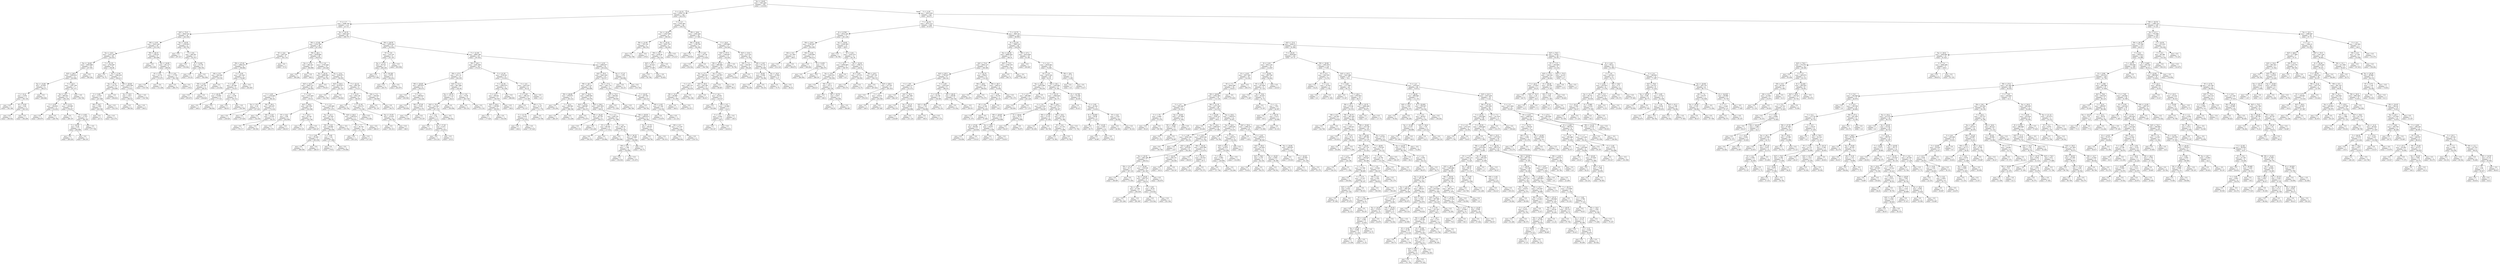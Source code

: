 digraph Tree {
node [shape=box] ;
0 [label="Tm <= 18.65\nmse = 7261.445\nsamples = 561\nvalue = 110.618"] ;
1 [label="T <= 23.15\nmse = 6356.715\nsamples = 140\nvalue = 202.479"] ;
0 -> 1 [labeldistance=2.5, labelangle=45, headlabel="True"] ;
2 [label="V <= 1.7\nmse = 5288.764\nsamples = 114\nvalue = 217.51"] ;
1 -> 2 ;
3 [label="SLP <= 72.5\nmse = 3840.724\nsamples = 29\nvalue = 243.164"] ;
2 -> 3 ;
4 [label="VM <= 4.45\nmse = 3543.126\nsamples = 25\nvalue = 233.144"] ;
3 -> 4 ;
5 [label="Tm <= 16.9\nmse = 3333.148\nsamples = 20\nvalue = 220.453"] ;
4 -> 5 ;
6 [label="Tm <= 16.65\nmse = 3005.889\nsamples = 12\nvalue = 237.501"] ;
5 -> 6 ;
7 [label="SLP <= 49.0\nmse = 1659.612\nsamples = 11\nvalue = 225.884"] ;
6 -> 7 ;
8 [label="Tm <= 14.95\nmse = 52.905\nsamples = 4\nvalue = 188.271"] ;
7 -> 8 ;
9 [label="T <= 21.6\nmse = 2.478\nsamples = 3\nvalue = 184.146"] ;
8 -> 9 ;
10 [label="mse = 0.0\nsamples = 1\nvalue = 182.188"] ;
9 -> 10 ;
11 [label="VV <= 6.05\nmse = 0.84\nsamples = 2\nvalue = 185.125"] ;
9 -> 11 ;
12 [label="mse = 0.0\nsamples = 1\nvalue = 186.042"] ;
11 -> 12 ;
13 [label="mse = 0.0\nsamples = 1\nvalue = 184.208"] ;
11 -> 13 ;
14 [label="mse = 0.0\nsamples = 1\nvalue = 200.646"] ;
8 -> 14 ;
15 [label="T <= 22.5\nmse = 1307.336\nsamples = 7\nvalue = 247.377"] ;
7 -> 15 ;
16 [label="Tm <= 14.1\nmse = 985.831\nsamples = 6\nvalue = 256.156"] ;
15 -> 16 ;
17 [label="V <= 0.55\nmse = 194.835\nsamples = 2\nvalue = 214.833"] ;
16 -> 17 ;
18 [label="mse = 0.0\nsamples = 1\nvalue = 200.875"] ;
17 -> 18 ;
19 [label="mse = 0.0\nsamples = 1\nvalue = 228.792"] ;
17 -> 19 ;
20 [label="VV <= 6.15\nmse = 100.685\nsamples = 4\nvalue = 276.817"] ;
16 -> 20 ;
21 [label="mse = 0.0\nsamples = 1\nvalue = 260.167"] ;
20 -> 21 ;
22 [label="VV <= 6.85\nmse = 11.037\nsamples = 3\nvalue = 282.367"] ;
20 -> 22 ;
23 [label="T <= 20.35\nmse = 0.28\nsamples = 2\nvalue = 284.696"] ;
22 -> 23 ;
24 [label="mse = 0.0\nsamples = 1\nvalue = 285.225"] ;
23 -> 24 ;
25 [label="mse = 0.0\nsamples = 1\nvalue = 284.167"] ;
23 -> 25 ;
26 [label="mse = -0.0\nsamples = 1\nvalue = 277.708"] ;
22 -> 26 ;
27 [label="mse = -0.0\nsamples = 1\nvalue = 194.708"] ;
15 -> 27 ;
28 [label="mse = 0.0\nsamples = 1\nvalue = 365.292"] ;
6 -> 28 ;
29 [label="T <= 21.35\nmse = 2734.097\nsamples = 8\nvalue = 194.88"] ;
5 -> 29 ;
30 [label="mse = 0.0\nsamples = 1\nvalue = 91.75"] ;
29 -> 30 ;
31 [label="Tm <= 17.95\nmse = 1388.218\nsamples = 7\nvalue = 209.613"] ;
29 -> 31 ;
32 [label="Tm <= 17.6\nmse = 170.723\nsamples = 4\nvalue = 234.885"] ;
31 -> 32 ;
33 [label="V <= 0.85\nmse = 13.537\nsamples = 3\nvalue = 227.569"] ;
32 -> 33 ;
34 [label="TM <= 28.7\nmse = 3.285\nsamples = 2\nvalue = 225.188"] ;
33 -> 34 ;
35 [label="mse = 0.0\nsamples = 1\nvalue = 227.0"] ;
34 -> 35 ;
36 [label="mse = 0.0\nsamples = 1\nvalue = 223.375"] ;
34 -> 36 ;
37 [label="mse = 0.0\nsamples = 1\nvalue = 232.333"] ;
33 -> 37 ;
38 [label="mse = -0.0\nsamples = 1\nvalue = 256.833"] ;
32 -> 38 ;
39 [label="TM <= 28.95\nmse = 1024.508\nsamples = 3\nvalue = 175.917"] ;
31 -> 39 ;
40 [label="Tm <= 18.5\nmse = 3.917\nsamples = 2\nvalue = 198.521"] ;
39 -> 40 ;
41 [label="mse = 0.0\nsamples = 1\nvalue = 196.542"] ;
40 -> 41 ;
42 [label="mse = 0.0\nsamples = 1\nvalue = 200.5"] ;
40 -> 42 ;
43 [label="mse = -0.0\nsamples = 1\nvalue = 130.708"] ;
39 -> 43 ;
44 [label="TM <= 28.15\nmse = 1162.02\nsamples = 5\nvalue = 283.906"] ;
4 -> 44 ;
45 [label="mse = 0.0\nsamples = 1\nvalue = 223.208"] ;
44 -> 45 ;
46 [label="Tm <= 16.95\nmse = 301.217\nsamples = 4\nvalue = 299.08"] ;
44 -> 46 ;
47 [label="VV <= 6.6\nmse = 14.172\nsamples = 2\nvalue = 315.973"] ;
46 -> 47 ;
48 [label="mse = 0.0\nsamples = 1\nvalue = 319.738"] ;
47 -> 48 ;
49 [label="mse = -0.0\nsamples = 1\nvalue = 312.208"] ;
47 -> 49 ;
50 [label="VV <= 6.6\nmse = 17.535\nsamples = 2\nvalue = 282.188"] ;
46 -> 50 ;
51 [label="mse = 0.0\nsamples = 1\nvalue = 286.375"] ;
50 -> 51 ;
52 [label="mse = 0.0\nsamples = 1\nvalue = 278.0"] ;
50 -> 52 ;
53 [label="Tm <= 16.55\nmse = 1150.923\nsamples = 4\nvalue = 305.792"] ;
3 -> 53 ;
54 [label="mse = 0.0\nsamples = 1\nvalue = 257.417"] ;
53 -> 54 ;
55 [label="V <= 0.8\nmse = 494.501\nsamples = 3\nvalue = 321.917"] ;
53 -> 55 ;
56 [label="mse = 0.0\nsamples = 1\nvalue = 353.042"] ;
55 -> 56 ;
57 [label="H <= 0.255\nmse = 15.178\nsamples = 2\nvalue = 306.354"] ;
55 -> 57 ;
58 [label="mse = 0.0\nsamples = 1\nvalue = 310.25"] ;
57 -> 58 ;
59 [label="mse = 0.0\nsamples = 1\nvalue = 302.458"] ;
57 -> 59 ;
60 [label="Tm <= 16.35\nmse = 5481.647\nsamples = 85\nvalue = 208.757"] ;
2 -> 60 ;
61 [label="TM <= 27.95\nmse = 5145.786\nsamples = 38\nvalue = 227.226"] ;
60 -> 61 ;
62 [label="VV <= 6.6\nmse = 2937.84\nsamples = 9\nvalue = 183.119"] ;
61 -> 62 ;
63 [label="TM <= 27.25\nmse = 1068.272\nsamples = 8\nvalue = 198.884"] ;
62 -> 63 ;
64 [label="VM <= 6.5\nmse = 292.446\nsamples = 3\nvalue = 235.581"] ;
63 -> 64 ;
65 [label="VM <= 4.45\nmse = 90.726\nsamples = 2\nvalue = 246.35"] ;
64 -> 65 ;
66 [label="mse = 0.0\nsamples = 1\nvalue = 255.875"] ;
65 -> 66 ;
67 [label="mse = 0.0\nsamples = 1\nvalue = 236.825"] ;
65 -> 67 ;
68 [label="mse = 0.0\nsamples = 1\nvalue = 214.042"] ;
64 -> 68 ;
69 [label="V <= 4.45\nmse = 241.023\nsamples = 5\nvalue = 176.867"] ;
63 -> 69 ;
70 [label="T <= 20.7\nmse = 93.266\nsamples = 4\nvalue = 170.417"] ;
69 -> 70 ;
71 [label="T <= 20.25\nmse = 72.605\nsamples = 2\nvalue = 177.521"] ;
70 -> 71 ;
72 [label="mse = 0.0\nsamples = 1\nvalue = 169.0"] ;
71 -> 72 ;
73 [label="mse = 0.0\nsamples = 1\nvalue = 186.042"] ;
71 -> 73 ;
74 [label="V <= 3.8\nmse = 12.99\nsamples = 2\nvalue = 163.312"] ;
70 -> 74 ;
75 [label="mse = 0.0\nsamples = 1\nvalue = 166.917"] ;
74 -> 75 ;
76 [label="mse = -0.0\nsamples = 1\nvalue = 159.708"] ;
74 -> 76 ;
77 [label="mse = -0.0\nsamples = 1\nvalue = 202.667"] ;
69 -> 77 ;
78 [label="mse = 0.0\nsamples = 1\nvalue = 57.0"] ;
62 -> 78 ;
79 [label="TM <= 28.1\nmse = 5039.906\nsamples = 29\nvalue = 240.914"] ;
61 -> 79 ;
80 [label="Tm <= 15.4\nmse = 384.323\nsamples = 2\nvalue = 384.896"] ;
79 -> 80 ;
81 [label="mse = 0.0\nsamples = 1\nvalue = 365.292"] ;
80 -> 81 ;
82 [label="mse = -0.0\nsamples = 1\nvalue = 404.5"] ;
80 -> 82 ;
83 [label="V <= 3.6\nmse = 3735.404\nsamples = 27\nvalue = 230.249"] ;
79 -> 83 ;
84 [label="Tm <= 16.25\nmse = 2894.264\nsamples = 19\nvalue = 246.794"] ;
83 -> 84 ;
85 [label="SLP <= 42.5\nmse = 2062.131\nsamples = 18\nvalue = 239.565"] ;
84 -> 85 ;
86 [label="V <= 2.05\nmse = 1130.604\nsamples = 5\nvalue = 198.341"] ;
85 -> 86 ;
87 [label="Tm <= 15.5\nmse = 0.16\nsamples = 2\nvalue = 237.225"] ;
86 -> 87 ;
88 [label="mse = 0.0\nsamples = 1\nvalue = 236.825"] ;
87 -> 88 ;
89 [label="mse = 0.0\nsamples = 1\nvalue = 237.625"] ;
87 -> 89 ;
90 [label="TM <= 29.4\nmse = 204.257\nsamples = 3\nvalue = 172.418"] ;
86 -> 90 ;
91 [label="mse = 0.0\nsamples = 1\nvalue = 152.554"] ;
90 -> 91 ;
92 [label="VM <= 4.45\nmse = 10.454\nsamples = 2\nvalue = 182.35"] ;
90 -> 92 ;
93 [label="mse = 0.0\nsamples = 1\nvalue = 179.117"] ;
92 -> 93 ;
94 [label="mse = 0.0\nsamples = 1\nvalue = 185.583"] ;
92 -> 94 ;
95 [label="V <= 2.6\nmse = 1515.405\nsamples = 13\nvalue = 255.42"] ;
85 -> 95 ;
96 [label="SLP <= 66.0\nmse = 261.954\nsamples = 4\nvalue = 218.396"] ;
95 -> 96 ;
97 [label="VV <= 6.6\nmse = 2.99\nsamples = 2\nvalue = 202.646"] ;
96 -> 97 ;
98 [label="mse = 0.0\nsamples = 1\nvalue = 204.375"] ;
97 -> 98 ;
99 [label="mse = 0.0\nsamples = 1\nvalue = 200.917"] ;
97 -> 99 ;
100 [label="T <= 20.7\nmse = 24.792\nsamples = 2\nvalue = 234.146"] ;
96 -> 100 ;
101 [label="mse = 0.0\nsamples = 1\nvalue = 239.125"] ;
100 -> 101 ;
102 [label="mse = 0.0\nsamples = 1\nvalue = 229.167"] ;
100 -> 102 ;
103 [label="V <= 3.2\nmse = 1192.489\nsamples = 9\nvalue = 271.875"] ;
95 -> 103 ;
104 [label="Tm <= 15.3\nmse = 197.941\nsamples = 6\nvalue = 289.347"] ;
103 -> 104 ;
105 [label="VM <= 4.45\nmse = 69.695\nsamples = 5\nvalue = 284.058"] ;
104 -> 105 ;
106 [label="V <= 2.95\nmse = 25.209\nsamples = 2\nvalue = 293.438"] ;
105 -> 106 ;
107 [label="mse = 0.0\nsamples = 1\nvalue = 298.458"] ;
106 -> 107 ;
108 [label="mse = 0.0\nsamples = 1\nvalue = 288.417"] ;
106 -> 108 ;
109 [label="V <= 2.95\nmse = 1.61\nsamples = 3\nvalue = 277.806"] ;
105 -> 109 ;
110 [label="mse = 0.0\nsamples = 1\nvalue = 279.6"] ;
109 -> 110 ;
111 [label="mse = 0.0\nsamples = 2\nvalue = 276.908"] ;
109 -> 111 ;
112 [label="mse = -0.0\nsamples = 1\nvalue = 315.792"] ;
104 -> 112 ;
113 [label="SLP <= 64.0\nmse = 1349.912\nsamples = 3\nvalue = 236.931"] ;
103 -> 113 ;
114 [label="VV <= 7.7\nmse = 36.754\nsamples = 2\nvalue = 211.188"] ;
113 -> 114 ;
115 [label="mse = 0.0\nsamples = 1\nvalue = 205.125"] ;
114 -> 115 ;
116 [label="mse = 0.0\nsamples = 1\nvalue = 217.25"] ;
114 -> 116 ;
117 [label="mse = 0.0\nsamples = 1\nvalue = 288.417"] ;
113 -> 117 ;
118 [label="mse = -0.0\nsamples = 1\nvalue = 376.917"] ;
84 -> 118 ;
119 [label="Tm <= 15.4\nmse = 3538.971\nsamples = 8\nvalue = 190.955"] ;
83 -> 119 ;
120 [label="SLP <= 54.5\nmse = 8379.877\nsamples = 2\nvalue = 241.167"] ;
119 -> 120 ;
121 [label="mse = 0.0\nsamples = 1\nvalue = 332.708"] ;
120 -> 121 ;
122 [label="mse = 0.0\nsamples = 1\nvalue = 149.625"] ;
120 -> 122 ;
123 [label="T <= 22.15\nmse = 804.783\nsamples = 6\nvalue = 174.217"] ;
119 -> 123 ;
124 [label="V <= 4.15\nmse = 654.139\nsamples = 4\nvalue = 186.847"] ;
123 -> 124 ;
125 [label="mse = 0.0\nsamples = 1\nvalue = 224.792"] ;
124 -> 125 ;
126 [label="T <= 21.45\nmse = 232.271\nsamples = 3\nvalue = 174.199"] ;
124 -> 126 ;
127 [label="mse = 0.0\nsamples = 1\nvalue = 153.083"] ;
126 -> 127 ;
128 [label="Tm <= 15.55\nmse = 14.016\nsamples = 2\nvalue = 184.756"] ;
126 -> 128 ;
129 [label="mse = 0.0\nsamples = 1\nvalue = 181.013"] ;
128 -> 129 ;
130 [label="mse = 0.0\nsamples = 1\nvalue = 188.5"] ;
128 -> 130 ;
131 [label="VM <= 7.4\nmse = 149.043\nsamples = 2\nvalue = 148.958"] ;
123 -> 131 ;
132 [label="mse = 0.0\nsamples = 1\nvalue = 161.167"] ;
131 -> 132 ;
133 [label="mse = 0.0\nsamples = 1\nvalue = 136.75"] ;
131 -> 133 ;
134 [label="TM <= 26.55\nmse = 5254.432\nsamples = 47\nvalue = 193.824"] ;
60 -> 134 ;
135 [label="VV <= 5.9\nmse = 7212.39\nsamples = 4\nvalue = 257.167"] ;
134 -> 135 ;
136 [label="Tm <= 17.15\nmse = 39.723\nsamples = 3\nvalue = 208.236"] ;
135 -> 136 ;
137 [label="mse = 0.0\nsamples = 1\nvalue = 217.083"] ;
136 -> 137 ;
138 [label="H <= 30.355\nmse = 0.879\nsamples = 2\nvalue = 203.812"] ;
136 -> 138 ;
139 [label="mse = 0.0\nsamples = 1\nvalue = 204.75"] ;
138 -> 139 ;
140 [label="mse = 0.0\nsamples = 1\nvalue = 202.875"] ;
138 -> 140 ;
141 [label="mse = 0.0\nsamples = 1\nvalue = 403.958"] ;
135 -> 141 ;
142 [label="T <= 21.95\nmse = 4664.346\nsamples = 43\nvalue = 187.932"] ;
134 -> 142 ;
143 [label="TM <= 28.3\nmse = 4291.956\nsamples = 20\nvalue = 170.337"] ;
142 -> 143 ;
144 [label="TM <= 27.5\nmse = 1611.31\nsamples = 11\nvalue = 200.205"] ;
143 -> 144 ;
145 [label="TM <= 26.65\nmse = 920.818\nsamples = 4\nvalue = 165.073"] ;
144 -> 145 ;
146 [label="mse = 0.0\nsamples = 1\nvalue = 203.583"] ;
145 -> 146 ;
147 [label="V <= 2.2\nmse = 568.623\nsamples = 3\nvalue = 152.236"] ;
145 -> 147 ;
148 [label="mse = 0.0\nsamples = 1\nvalue = 185.958"] ;
147 -> 148 ;
149 [label="TM <= 27.05\nmse = 0.043\nsamples = 2\nvalue = 135.375"] ;
147 -> 149 ;
150 [label="mse = 0.0\nsamples = 1\nvalue = 135.583"] ;
149 -> 150 ;
151 [label="mse = 0.0\nsamples = 1\nvalue = 135.167"] ;
149 -> 151 ;
152 [label="SLP <= 71.5\nmse = 897.588\nsamples = 7\nvalue = 220.28"] ;
144 -> 152 ;
153 [label="Tm <= 18.35\nmse = 171.23\nsamples = 5\nvalue = 202.9"] ;
152 -> 153 ;
154 [label="SLP <= 70.5\nmse = 124.344\nsamples = 4\nvalue = 207.135"] ;
153 -> 154 ;
155 [label="V <= 2.6\nmse = 3.76\nsamples = 3\nvalue = 213.5"] ;
154 -> 155 ;
156 [label="mse = 0.0\nsamples = 1\nvalue = 210.875"] ;
155 -> 156 ;
157 [label="Tm <= 17.35\nmse = 0.473\nsamples = 2\nvalue = 214.812"] ;
155 -> 157 ;
158 [label="mse = 0.0\nsamples = 1\nvalue = 214.125"] ;
157 -> 158 ;
159 [label="mse = 0.0\nsamples = 1\nvalue = 215.5"] ;
157 -> 159 ;
160 [label="mse = -0.0\nsamples = 1\nvalue = 188.042"] ;
154 -> 160 ;
161 [label="mse = 0.0\nsamples = 1\nvalue = 185.958"] ;
153 -> 161 ;
162 [label="VV <= 5.8\nmse = 70.49\nsamples = 2\nvalue = 263.729"] ;
152 -> 162 ;
163 [label="mse = 0.0\nsamples = 1\nvalue = 255.333"] ;
162 -> 163 ;
164 [label="mse = 0.0\nsamples = 1\nvalue = 272.125"] ;
162 -> 164 ;
165 [label="T <= 21.55\nmse = 5145.44\nsamples = 9\nvalue = 133.833"] ;
143 -> 165 ;
166 [label="T <= 21.45\nmse = 4382.675\nsamples = 4\nvalue = 181.936"] ;
165 -> 166 ;
167 [label="T <= 21.3\nmse = 835.94\nsamples = 3\nvalue = 146.554"] ;
166 -> 167 ;
168 [label="SLP <= 64.0\nmse = 139.093\nsamples = 2\nvalue = 165.831"] ;
167 -> 168 ;
169 [label="mse = 0.0\nsamples = 1\nvalue = 177.625"] ;
168 -> 169 ;
170 [label="mse = 0.0\nsamples = 1\nvalue = 154.038"] ;
168 -> 170 ;
171 [label="mse = 0.0\nsamples = 1\nvalue = 108.0"] ;
167 -> 171 ;
172 [label="mse = 0.0\nsamples = 1\nvalue = 288.083"] ;
166 -> 172 ;
173 [label="V <= 4.0\nmse = 2423.557\nsamples = 5\nvalue = 95.35"] ;
165 -> 173 ;
174 [label="V <= 2.05\nmse = 188.315\nsamples = 4\nvalue = 119.188"] ;
173 -> 174 ;
175 [label="mse = 0.0\nsamples = 1\nvalue = 141.417"] ;
174 -> 175 ;
176 [label="VM <= 7.4\nmse = 31.47\nsamples = 3\nvalue = 111.778"] ;
174 -> 176 ;
177 [label="T <= 21.75\nmse = 0.035\nsamples = 2\nvalue = 107.812"] ;
176 -> 177 ;
178 [label="mse = 0.0\nsamples = 1\nvalue = 108.0"] ;
177 -> 178 ;
179 [label="mse = 0.0\nsamples = 1\nvalue = 107.625"] ;
177 -> 179 ;
180 [label="mse = -0.0\nsamples = 1\nvalue = 119.708"] ;
176 -> 180 ;
181 [label="mse = 0.0\nsamples = 1\nvalue = 0.0"] ;
173 -> 181 ;
182 [label="V <= 4.35\nmse = 4484.877\nsamples = 23\nvalue = 203.232"] ;
142 -> 182 ;
183 [label="SLP <= 70.5\nmse = 3465.329\nsamples = 21\nvalue = 192.017"] ;
182 -> 183 ;
184 [label="TM <= 29.1\nmse = 3472.16\nsamples = 16\nvalue = 204.699"] ;
183 -> 184 ;
185 [label="TM <= 28.85\nmse = 578.975\nsamples = 3\nvalue = 283.222"] ;
184 -> 185 ;
186 [label="mse = 0.0\nsamples = 1\nvalue = 253.292"] ;
185 -> 186 ;
187 [label="T <= 22.4\nmse = 196.584\nsamples = 2\nvalue = 298.188"] ;
185 -> 187 ;
188 [label="mse = 0.0\nsamples = 1\nvalue = 284.167"] ;
187 -> 188 ;
189 [label="mse = 0.0\nsamples = 1\nvalue = 312.208"] ;
187 -> 189 ;
190 [label="SLP <= 50.0\nmse = 2388.556\nsamples = 13\nvalue = 186.578"] ;
184 -> 190 ;
191 [label="SLP <= 43.0\nmse = 486.667\nsamples = 3\nvalue = 244.472"] ;
190 -> 191 ;
192 [label="mse = 0.0\nsamples = 1\nvalue = 274.875"] ;
191 -> 192 ;
193 [label="TM <= 30.45\nmse = 36.754\nsamples = 2\nvalue = 229.271"] ;
191 -> 193 ;
194 [label="mse = 0.0\nsamples = 1\nvalue = 235.333"] ;
193 -> 194 ;
195 [label="mse = 0.0\nsamples = 1\nvalue = 223.208"] ;
193 -> 195 ;
196 [label="SLP <= 56.0\nmse = 1651.953\nsamples = 10\nvalue = 169.21"] ;
190 -> 196 ;
197 [label="V <= 3.3\nmse = 838.376\nsamples = 6\nvalue = 151.089"] ;
196 -> 197 ;
198 [label="VV <= 6.75\nmse = 68.545\nsamples = 2\nvalue = 117.612"] ;
197 -> 198 ;
199 [label="mse = 0.0\nsamples = 1\nvalue = 109.333"] ;
198 -> 199 ;
200 [label="mse = 0.0\nsamples = 1\nvalue = 125.892"] ;
198 -> 200 ;
201 [label="V <= 3.6\nmse = 382.79\nsamples = 4\nvalue = 167.827"] ;
197 -> 201 ;
202 [label="mse = 0.0\nsamples = 1\nvalue = 200.646"] ;
201 -> 202 ;
203 [label="TM <= 30.35\nmse = 31.689\nsamples = 3\nvalue = 156.888"] ;
201 -> 203 ;
204 [label="VM <= 8.5\nmse = 1.169\nsamples = 2\nvalue = 152.956"] ;
203 -> 204 ;
205 [label="mse = 0.0\nsamples = 1\nvalue = 154.038"] ;
204 -> 205 ;
206 [label="mse = 0.0\nsamples = 1\nvalue = 151.875"] ;
204 -> 206 ;
207 [label="mse = 0.0\nsamples = 1\nvalue = 164.75"] ;
203 -> 207 ;
208 [label="TM <= 29.55\nmse = 1640.913\nsamples = 4\nvalue = 196.392"] ;
196 -> 208 ;
209 [label="Tm <= 17.75\nmse = 445.65\nsamples = 2\nvalue = 159.902"] ;
208 -> 209 ;
210 [label="mse = 0.0\nsamples = 1\nvalue = 138.792"] ;
209 -> 210 ;
211 [label="mse = 0.0\nsamples = 1\nvalue = 181.013"] ;
209 -> 211 ;
212 [label="VM <= 6.5\nmse = 173.197\nsamples = 2\nvalue = 232.881"] ;
208 -> 212 ;
213 [label="mse = 0.0\nsamples = 1\nvalue = 246.042"] ;
212 -> 213 ;
214 [label="mse = 0.0\nsamples = 1\nvalue = 219.721"] ;
212 -> 214 ;
215 [label="Tm <= 17.5\nmse = 1281.772\nsamples = 5\nvalue = 151.433"] ;
183 -> 215 ;
216 [label="SLP <= 72.5\nmse = 500.641\nsamples = 2\nvalue = 189.083"] ;
215 -> 216 ;
217 [label="mse = 0.0\nsamples = 1\nvalue = 211.458"] ;
216 -> 217 ;
218 [label="mse = 0.0\nsamples = 1\nvalue = 166.708"] ;
216 -> 218 ;
219 [label="T <= 22.25\nmse = 227.501\nsamples = 3\nvalue = 126.333"] ;
215 -> 219 ;
220 [label="mse = 0.0\nsamples = 1\nvalue = 146.792"] ;
219 -> 220 ;
221 [label="VM <= 4.45\nmse = 27.344\nsamples = 2\nvalue = 116.104"] ;
219 -> 221 ;
222 [label="mse = 0.0\nsamples = 1\nvalue = 110.875"] ;
221 -> 222 ;
223 [label="mse = 0.0\nsamples = 1\nvalue = 121.333"] ;
221 -> 223 ;
224 [label="Tm <= 17.15\nmse = 1.578\nsamples = 2\nvalue = 320.994"] ;
182 -> 224 ;
225 [label="mse = 0.0\nsamples = 1\nvalue = 322.25"] ;
224 -> 225 ;
226 [label="mse = 0.0\nsamples = 1\nvalue = 319.738"] ;
224 -> 226 ;
227 [label="V <= 1.0\nmse = 5705.392\nsamples = 26\nvalue = 136.575"] ;
1 -> 227 ;
228 [label="Tm <= 16.45\nmse = 11627.895\nsamples = 6\nvalue = 199.524"] ;
227 -> 228 ;
229 [label="TM <= 31.65\nmse = 705.124\nsamples = 2\nvalue = 306.154"] ;
228 -> 229 ;
230 [label="mse = 0.0\nsamples = 1\nvalue = 332.708"] ;
229 -> 230 ;
231 [label="mse = -0.0\nsamples = 1\nvalue = 279.6"] ;
229 -> 231 ;
232 [label="Tm <= 18.25\nmse = 8561.725\nsamples = 4\nvalue = 146.208"] ;
228 -> 232 ;
233 [label="TM <= 32.7\nmse = 4336.28\nsamples = 3\nvalue = 104.139"] ;
232 -> 233 ;
234 [label="SLP <= 51.5\nmse = 25.418\nsamples = 2\nvalue = 57.667"] ;
233 -> 234 ;
235 [label="mse = 0.0\nsamples = 1\nvalue = 62.708"] ;
234 -> 235 ;
236 [label="mse = -0.0\nsamples = 1\nvalue = 52.625"] ;
234 -> 236 ;
237 [label="mse = 0.0\nsamples = 1\nvalue = 197.083"] ;
233 -> 237 ;
238 [label="mse = 0.0\nsamples = 1\nvalue = 272.417"] ;
232 -> 238 ;
239 [label="TM <= 29.8\nmse = 2383.264\nsamples = 20\nvalue = 117.691"] ;
227 -> 239 ;
240 [label="TM <= 29.05\nmse = 1148.782\nsamples = 3\nvalue = 192.292"] ;
239 -> 240 ;
241 [label="mse = 0.0\nsamples = 1\nvalue = 149.625"] ;
240 -> 241 ;
242 [label="VV <= 6.6\nmse = 357.84\nsamples = 2\nvalue = 213.625"] ;
240 -> 242 ;
243 [label="mse = 0.0\nsamples = 1\nvalue = 232.542"] ;
242 -> 243 ;
244 [label="mse = 0.0\nsamples = 1\nvalue = 194.708"] ;
242 -> 244 ;
245 [label="T <= 24.6\nmse = 1445.684\nsamples = 17\nvalue = 104.526"] ;
239 -> 245 ;
246 [label="SLP <= 57.5\nmse = 1308.847\nsamples = 11\nvalue = 120.244"] ;
245 -> 246 ;
247 [label="TM <= 32.35\nmse = 968.486\nsamples = 10\nvalue = 126.79"] ;
246 -> 247 ;
248 [label="Tm <= 17.1\nmse = 598.303\nsamples = 8\nvalue = 137.341"] ;
247 -> 248 ;
249 [label="V <= 2.5\nmse = 246.179\nsamples = 3\nvalue = 162.035"] ;
248 -> 249 ;
250 [label="TM <= 31.8\nmse = 64.668\nsamples = 2\nvalue = 151.958"] ;
249 -> 250 ;
251 [label="mse = 0.0\nsamples = 1\nvalue = 160.0"] ;
250 -> 251 ;
252 [label="mse = 0.0\nsamples = 1\nvalue = 143.917"] ;
250 -> 252 ;
253 [label="mse = 0.0\nsamples = 1\nvalue = 182.188"] ;
249 -> 253 ;
254 [label="SLP <= 45.5\nmse = 224.196\nsamples = 5\nvalue = 122.525"] ;
248 -> 254 ;
255 [label="mse = 0.0\nsamples = 1\nvalue = 94.917"] ;
254 -> 255 ;
256 [label="T <= 24.1\nmse = 42.051\nsamples = 4\nvalue = 129.427"] ;
254 -> 256 ;
257 [label="mse = 0.0\nsamples = 1\nvalue = 120.208"] ;
256 -> 257 ;
258 [label="VM <= 6.5\nmse = 18.296\nsamples = 3\nvalue = 132.5"] ;
256 -> 258 ;
259 [label="V <= 3.5\nmse = 0.444\nsamples = 2\nvalue = 129.5"] ;
258 -> 259 ;
260 [label="mse = 0.0\nsamples = 1\nvalue = 130.167"] ;
259 -> 260 ;
261 [label="mse = 0.0\nsamples = 1\nvalue = 128.833"] ;
259 -> 261 ;
262 [label="mse = 0.0\nsamples = 1\nvalue = 138.5"] ;
258 -> 262 ;
263 [label="Tm <= 16.2\nmse = 222.507\nsamples = 2\nvalue = 84.583"] ;
247 -> 263 ;
264 [label="mse = 0.0\nsamples = 1\nvalue = 69.667"] ;
263 -> 264 ;
265 [label="mse = -0.0\nsamples = 1\nvalue = 99.5"] ;
263 -> 265 ;
266 [label="mse = -0.0\nsamples = 1\nvalue = 54.792"] ;
246 -> 266 ;
267 [label="SLP <= 33.0\nmse = 413.142\nsamples = 6\nvalue = 75.708"] ;
245 -> 267 ;
268 [label="VM <= 7.4\nmse = 338.407\nsamples = 2\nvalue = 98.229"] ;
267 -> 268 ;
269 [label="mse = 0.0\nsamples = 1\nvalue = 116.625"] ;
268 -> 269 ;
270 [label="mse = 0.0\nsamples = 1\nvalue = 79.833"] ;
268 -> 270 ;
271 [label="VM <= 4.45\nmse = 70.119\nsamples = 4\nvalue = 64.448"] ;
267 -> 271 ;
272 [label="T <= 24.95\nmse = 0.004\nsamples = 2\nvalue = 56.396"] ;
271 -> 272 ;
273 [label="mse = 0.0\nsamples = 1\nvalue = 56.458"] ;
272 -> 273 ;
274 [label="mse = 0.0\nsamples = 1\nvalue = 56.333"] ;
272 -> 274 ;
275 [label="Tm <= 16.9\nmse = 10.562\nsamples = 2\nvalue = 72.5"] ;
271 -> 275 ;
276 [label="mse = 0.0\nsamples = 1\nvalue = 75.75"] ;
275 -> 276 ;
277 [label="mse = 0.0\nsamples = 1\nvalue = 69.25"] ;
275 -> 277 ;
278 [label="V <= 4.35\nmse = 3823.039\nsamples = 421\nvalue = 80.071"] ;
0 -> 278 [labeldistance=2.5, labelangle=-45, headlabel="False"] ;
279 [label="T <= 22.35\nmse = 5072.372\nsamples = 236\nvalue = 97.975"] ;
278 -> 279 ;
280 [label="H <= 0.765\nmse = 6532.254\nsamples = 17\nvalue = 201.238"] ;
279 -> 280 ;
281 [label="TM <= 24.9\nmse = 3744.287\nsamples = 5\nvalue = 252.208"] ;
280 -> 281 ;
282 [label="VM <= 6.5\nmse = 511.891\nsamples = 2\nvalue = 189.5"] ;
281 -> 282 ;
283 [label="mse = 0.0\nsamples = 1\nvalue = 212.125"] ;
282 -> 283 ;
284 [label="mse = 0.0\nsamples = 1\nvalue = 166.875"] ;
282 -> 284 ;
285 [label="VM <= 4.45\nmse = 1529.956\nsamples = 3\nvalue = 294.014"] ;
281 -> 285 ;
286 [label="mse = 0.0\nsamples = 1\nvalue = 349.292"] ;
285 -> 286 ;
287 [label="H <= 0.255\nmse = 3.21\nsamples = 2\nvalue = 266.375"] ;
285 -> 287 ;
288 [label="mse = 0.0\nsamples = 1\nvalue = 264.583"] ;
287 -> 288 ;
289 [label="mse = -0.0\nsamples = 1\nvalue = 268.167"] ;
287 -> 289 ;
290 [label="Tm <= 18.85\nmse = 6160.365\nsamples = 12\nvalue = 180.0"] ;
280 -> 290 ;
291 [label="mse = 0.0\nsamples = 1\nvalue = 54.708"] ;
290 -> 291 ;
292 [label="H <= 3.43\nmse = 5163.572\nsamples = 11\nvalue = 191.39"] ;
290 -> 292 ;
293 [label="T <= 21.7\nmse = 6350.665\nsamples = 5\nvalue = 148.767"] ;
292 -> 293 ;
294 [label="Tm <= 19.2\nmse = 1022.231\nsamples = 4\nvalue = 185.958"] ;
293 -> 294 ;
295 [label="mse = 0.0\nsamples = 1\nvalue = 236.417"] ;
294 -> 295 ;
296 [label="TM <= 24.1\nmse = 231.4\nsamples = 3\nvalue = 169.139"] ;
294 -> 296 ;
297 [label="mse = 0.0\nsamples = 1\nvalue = 190.5"] ;
296 -> 297 ;
298 [label="TM <= 25.75\nmse = 4.877\nsamples = 2\nvalue = 158.458"] ;
296 -> 298 ;
299 [label="mse = 0.0\nsamples = 1\nvalue = 156.25"] ;
298 -> 299 ;
300 [label="mse = 0.0\nsamples = 1\nvalue = 160.667"] ;
298 -> 300 ;
301 [label="mse = 0.0\nsamples = 1\nvalue = 0.0"] ;
293 -> 301 ;
302 [label="Tm <= 19.35\nmse = 1398.72\nsamples = 6\nvalue = 226.91"] ;
292 -> 302 ;
303 [label="H <= 5.97\nmse = 127.973\nsamples = 2\nvalue = 184.062"] ;
302 -> 303 ;
304 [label="mse = 0.0\nsamples = 1\nvalue = 195.375"] ;
303 -> 304 ;
305 [label="mse = 0.0\nsamples = 1\nvalue = 172.75"] ;
303 -> 305 ;
306 [label="TM <= 25.5\nmse = 657.181\nsamples = 4\nvalue = 248.333"] ;
302 -> 306 ;
307 [label="mse = 0.0\nsamples = 1\nvalue = 207.833"] ;
306 -> 307 ;
308 [label="SLP <= 86.0\nmse = 147.241\nsamples = 3\nvalue = 261.833"] ;
306 -> 308 ;
309 [label="mse = 0.0\nsamples = 1\nvalue = 278.333"] ;
308 -> 309 ;
310 [label="V <= 2.5\nmse = 16.674\nsamples = 2\nvalue = 253.583"] ;
308 -> 310 ;
311 [label="mse = 0.0\nsamples = 1\nvalue = 249.5"] ;
310 -> 311 ;
312 [label="mse = 0.0\nsamples = 1\nvalue = 257.667"] ;
310 -> 312 ;
313 [label="T <= 23.75\nmse = 4067.05\nsamples = 219\nvalue = 89.959"] ;
279 -> 313 ;
314 [label="H <= 0.125\nmse = 7889.132\nsamples = 40\nvalue = 126.056"] ;
313 -> 314 ;
315 [label="Tm <= 20.35\nmse = 6808.502\nsamples = 17\nvalue = 186.35"] ;
314 -> 315 ;
316 [label="SLP <= 73.0\nmse = 4904.137\nsamples = 15\nvalue = 169.369"] ;
315 -> 316 ;
317 [label="SLP <= 65.5\nmse = 1758.427\nsamples = 9\nvalue = 206.161"] ;
316 -> 317 ;
318 [label="V <= 1.95\nmse = 1066.311\nsamples = 4\nvalue = 231.073"] ;
317 -> 318 ;
319 [label="mse = 0.0\nsamples = 1\nvalue = 282.167"] ;
318 -> 319 ;
320 [label="SLP <= 56.5\nmse = 261.494\nsamples = 3\nvalue = 214.042"] ;
318 -> 320 ;
321 [label="mse = 0.0\nsamples = 1\nvalue = 192.333"] ;
320 -> 321 ;
322 [label="Tm <= 19.15\nmse = 38.803\nsamples = 2\nvalue = 224.896"] ;
320 -> 322 ;
323 [label="mse = 0.0\nsamples = 1\nvalue = 218.667"] ;
322 -> 323 ;
324 [label="mse = 0.0\nsamples = 1\nvalue = 231.125"] ;
322 -> 324 ;
325 [label="V <= 2.05\nmse = 1418.425\nsamples = 5\nvalue = 186.231"] ;
317 -> 325 ;
326 [label="T <= 23.35\nmse = 10.156\nsamples = 3\nvalue = 156.565"] ;
325 -> 326 ;
327 [label="SLP <= 69.0\nmse = 1.723\nsamples = 2\nvalue = 158.688"] ;
326 -> 327 ;
328 [label="mse = 0.0\nsamples = 1\nvalue = 160.0"] ;
327 -> 328 ;
329 [label="mse = 0.0\nsamples = 1\nvalue = 157.375"] ;
327 -> 329 ;
330 [label="mse = 0.0\nsamples = 1\nvalue = 152.321"] ;
326 -> 330 ;
331 [label="TM <= 28.25\nmse = 230.66\nsamples = 2\nvalue = 230.729"] ;
325 -> 331 ;
332 [label="mse = 0.0\nsamples = 1\nvalue = 215.542"] ;
331 -> 332 ;
333 [label="mse = -0.0\nsamples = 1\nvalue = 245.917"] ;
331 -> 333 ;
334 [label="T <= 22.75\nmse = 4546.5\nsamples = 6\nvalue = 114.181"] ;
316 -> 334 ;
335 [label="TM <= 28.0\nmse = 175.562\nsamples = 2\nvalue = 189.625"] ;
334 -> 335 ;
336 [label="mse = 0.0\nsamples = 1\nvalue = 202.875"] ;
335 -> 336 ;
337 [label="mse = 0.0\nsamples = 1\nvalue = 176.375"] ;
335 -> 337 ;
338 [label="TM <= 30.7\nmse = 2463.07\nsamples = 4\nvalue = 76.458"] ;
334 -> 338 ;
339 [label="V <= 3.45\nmse = 79.276\nsamples = 3\nvalue = 48.153"] ;
338 -> 339 ;
340 [label="VV <= 6.6\nmse = 8.146\nsamples = 2\nvalue = 54.229"] ;
339 -> 340 ;
341 [label="mse = 0.0\nsamples = 1\nvalue = 51.375"] ;
340 -> 341 ;
342 [label="mse = -0.0\nsamples = 1\nvalue = 57.083"] ;
340 -> 342 ;
343 [label="mse = 0.0\nsamples = 1\nvalue = 36.0"] ;
339 -> 343 ;
344 [label="mse = 0.0\nsamples = 1\nvalue = 161.375"] ;
338 -> 344 ;
345 [label="SLP <= 73.5\nmse = 2708.335\nsamples = 2\nvalue = 313.708"] ;
315 -> 345 ;
346 [label="mse = 0.0\nsamples = 1\nvalue = 365.75"] ;
345 -> 346 ;
347 [label="mse = -0.0\nsamples = 1\nvalue = 261.667"] ;
345 -> 347 ;
348 [label="TM <= 27.1\nmse = 4014.826\nsamples = 23\nvalue = 81.491"] ;
314 -> 348 ;
349 [label="mse = 0.0\nsamples = 1\nvalue = 245.667"] ;
348 -> 349 ;
350 [label="V <= 4.2\nmse = 2916.462\nsamples = 22\nvalue = 74.028"] ;
348 -> 350 ;
351 [label="VV <= 5.9\nmse = 2670.104\nsamples = 20\nvalue = 81.01"] ;
350 -> 351 ;
352 [label="Tm <= 20.4\nmse = 3870.598\nsamples = 3\nvalue = 158.236"] ;
351 -> 352 ;
353 [label="V <= 2.5\nmse = 260.688\nsamples = 2\nvalue = 201.229"] ;
352 -> 353 ;
354 [label="mse = 0.0\nsamples = 1\nvalue = 185.083"] ;
353 -> 354 ;
355 [label="mse = 0.0\nsamples = 1\nvalue = 217.375"] ;
353 -> 355 ;
356 [label="mse = 0.0\nsamples = 1\nvalue = 72.25"] ;
352 -> 356 ;
357 [label="TM <= 30.1\nmse = 1220.092\nsamples = 17\nvalue = 67.382"] ;
351 -> 357 ;
358 [label="T <= 23.15\nmse = 1046.626\nsamples = 11\nvalue = 84.174"] ;
357 -> 358 ;
359 [label="V <= 3.6\nmse = 614.518\nsamples = 6\nvalue = 104.097"] ;
358 -> 359 ;
360 [label="TM <= 28.85\nmse = 77.152\nsamples = 4\nvalue = 120.698"] ;
359 -> 360 ;
361 [label="H <= 27.94\nmse = 56.563\nsamples = 2\nvalue = 126.938"] ;
360 -> 361 ;
362 [label="mse = 0.0\nsamples = 1\nvalue = 134.458"] ;
361 -> 362 ;
363 [label="mse = -0.0\nsamples = 1\nvalue = 119.417"] ;
361 -> 363 ;
364 [label="Tm <= 19.6\nmse = 19.877\nsamples = 2\nvalue = 114.458"] ;
360 -> 364 ;
365 [label="mse = 0.0\nsamples = 1\nvalue = 110.0"] ;
364 -> 365 ;
366 [label="mse = 0.0\nsamples = 1\nvalue = 118.917"] ;
364 -> 366 ;
367 [label="H <= 28.83\nmse = 35.75\nsamples = 2\nvalue = 70.896"] ;
359 -> 367 ;
368 [label="mse = 0.0\nsamples = 1\nvalue = 64.917"] ;
367 -> 368 ;
369 [label="mse = -0.0\nsamples = 1\nvalue = 76.875"] ;
367 -> 369 ;
370 [label="TM <= 28.3\nmse = 517.273\nsamples = 5\nvalue = 60.267"] ;
358 -> 370 ;
371 [label="TM <= 27.85\nmse = 13.141\nsamples = 2\nvalue = 87.083"] ;
370 -> 371 ;
372 [label="mse = 0.0\nsamples = 1\nvalue = 83.458"] ;
371 -> 372 ;
373 [label="mse = 0.0\nsamples = 1\nvalue = 90.708"] ;
371 -> 373 ;
374 [label="TM <= 29.2\nmse = 54.324\nsamples = 3\nvalue = 42.389"] ;
370 -> 374 ;
375 [label="VV <= 6.6\nmse = 15.178\nsamples = 2\nvalue = 37.688"] ;
374 -> 375 ;
376 [label="mse = 0.0\nsamples = 1\nvalue = 41.583"] ;
375 -> 376 ;
377 [label="mse = 0.0\nsamples = 1\nvalue = 33.792"] ;
375 -> 377 ;
378 [label="mse = 0.0\nsamples = 1\nvalue = 51.792"] ;
374 -> 378 ;
379 [label="H <= 10.795\nmse = 73.448\nsamples = 6\nvalue = 36.597"] ;
357 -> 379 ;
380 [label="mse = 0.0\nsamples = 1\nvalue = 50.417"] ;
379 -> 380 ;
381 [label="V <= 3.05\nmse = 42.303\nsamples = 5\nvalue = 33.833"] ;
379 -> 381 ;
382 [label="H <= 33.655\nmse = 36.06\nsamples = 3\nvalue = 37.417"] ;
381 -> 382 ;
383 [label="mse = 0.0\nsamples = 1\nvalue = 45.75"] ;
382 -> 383 ;
384 [label="T <= 23.05\nmse = 2.007\nsamples = 2\nvalue = 33.25"] ;
382 -> 384 ;
385 [label="mse = 0.0\nsamples = 1\nvalue = 34.667"] ;
384 -> 385 ;
386 [label="mse = -0.0\nsamples = 1\nvalue = 31.833"] ;
384 -> 386 ;
387 [label="VV <= 6.6\nmse = 3.516\nsamples = 2\nvalue = 28.458"] ;
381 -> 387 ;
388 [label="mse = 0.0\nsamples = 1\nvalue = 26.583"] ;
387 -> 388 ;
389 [label="mse = 0.0\nsamples = 1\nvalue = 30.333"] ;
387 -> 389 ;
390 [label="TM <= 28.1\nmse = 17.71\nsamples = 2\nvalue = 4.208"] ;
350 -> 390 ;
391 [label="mse = 0.0\nsamples = 1\nvalue = 0.0"] ;
390 -> 391 ;
392 [label="mse = 0.0\nsamples = 1\nvalue = 8.417"] ;
390 -> 392 ;
393 [label="SLP <= 73.5\nmse = 2856.71\nsamples = 179\nvalue = 81.892"] ;
313 -> 393 ;
394 [label="T <= 25.25\nmse = 3029.843\nsamples = 151\nvalue = 87.75"] ;
393 -> 394 ;
395 [label="H <= 2.03\nmse = 5612.181\nsamples = 41\nvalue = 114.847"] ;
394 -> 395 ;
396 [label="H <= 1.015\nmse = 5817.001\nsamples = 35\nvalue = 124.262"] ;
395 -> 396 ;
397 [label="VV <= 7.3\nmse = 4950.598\nsamples = 34\nvalue = 118.817"] ;
396 -> 397 ;
398 [label="TM <= 29.85\nmse = 4352.385\nsamples = 33\nvalue = 114.126"] ;
397 -> 398 ;
399 [label="V <= 2.5\nmse = 952.282\nsamples = 5\nvalue = 61.525"] ;
398 -> 399 ;
400 [label="V <= 1.75\nmse = 4.969\nsamples = 2\nvalue = 97.479"] ;
399 -> 400 ;
401 [label="mse = 0.0\nsamples = 1\nvalue = 95.25"] ;
400 -> 401 ;
402 [label="mse = 0.0\nsamples = 1\nvalue = 99.708"] ;
400 -> 402 ;
403 [label="Tm <= 19.95\nmse = 147.489\nsamples = 3\nvalue = 37.556"] ;
399 -> 403 ;
404 [label="TM <= 29.65\nmse = 2.709\nsamples = 2\nvalue = 29.021"] ;
403 -> 404 ;
405 [label="mse = 0.0\nsamples = 1\nvalue = 27.375"] ;
404 -> 405 ;
406 [label="mse = 0.0\nsamples = 1\nvalue = 30.667"] ;
404 -> 406 ;
407 [label="mse = 0.0\nsamples = 1\nvalue = 54.625"] ;
403 -> 407 ;
408 [label="TM <= 31.35\nmse = 4377.229\nsamples = 28\nvalue = 123.519"] ;
398 -> 408 ;
409 [label="T <= 23.95\nmse = 5195.14\nsamples = 15\nvalue = 149.4"] ;
408 -> 409 ;
410 [label="mse = 0.0\nsamples = 1\nvalue = 29.208"] ;
409 -> 410 ;
411 [label="Tm <= 19.0\nmse = 4460.657\nsamples = 14\nvalue = 157.985"] ;
409 -> 411 ;
412 [label="V <= 1.85\nmse = 4542.198\nsamples = 2\nvalue = 69.312"] ;
411 -> 412 ;
413 [label="mse = 0.0\nsamples = 1\nvalue = 136.708"] ;
412 -> 413 ;
414 [label="mse = -0.0\nsamples = 1\nvalue = 1.917"] ;
412 -> 414 ;
415 [label="T <= 25.0\nmse = 2918.182\nsamples = 12\nvalue = 172.764"] ;
411 -> 415 ;
416 [label="SLP <= 69.0\nmse = 1879.85\nsamples = 9\nvalue = 192.361"] ;
415 -> 416 ;
417 [label="Tm <= 19.35\nmse = 1481.494\nsamples = 7\nvalue = 206.012"] ;
416 -> 417 ;
418 [label="TM <= 31.15\nmse = 41.71\nsamples = 2\nvalue = 167.125"] ;
417 -> 418 ;
419 [label="mse = 0.0\nsamples = 1\nvalue = 160.667"] ;
418 -> 419 ;
420 [label="mse = 0.0\nsamples = 1\nvalue = 173.583"] ;
418 -> 420 ;
421 [label="T <= 24.85\nmse = 1210.58\nsamples = 5\nvalue = 221.567"] ;
417 -> 421 ;
422 [label="Tm <= 20.05\nmse = 436.753\nsamples = 4\nvalue = 236.24"] ;
421 -> 422 ;
423 [label="Tm <= 19.7\nmse = 27.344\nsamples = 2\nvalue = 256.438"] ;
422 -> 423 ;
424 [label="mse = 0.0\nsamples = 1\nvalue = 251.208"] ;
423 -> 424 ;
425 [label="mse = -0.0\nsamples = 1\nvalue = 261.667"] ;
423 -> 425 ;
426 [label="V <= 3.45\nmse = 30.25\nsamples = 2\nvalue = 216.042"] ;
422 -> 426 ;
427 [label="mse = 0.0\nsamples = 1\nvalue = 210.542"] ;
426 -> 427 ;
428 [label="mse = 0.0\nsamples = 1\nvalue = 221.542"] ;
426 -> 428 ;
429 [label="mse = 0.0\nsamples = 1\nvalue = 162.875"] ;
421 -> 429 ;
430 [label="T <= 24.25\nmse = 339.174\nsamples = 2\nvalue = 144.583"] ;
416 -> 430 ;
431 [label="mse = 0.0\nsamples = 1\nvalue = 163.0"] ;
430 -> 431 ;
432 [label="mse = -0.0\nsamples = 1\nvalue = 126.167"] ;
430 -> 432 ;
433 [label="TM <= 30.25\nmse = 1424.568\nsamples = 3\nvalue = 113.972"] ;
415 -> 433 ;
434 [label="mse = 0.0\nsamples = 1\nvalue = 166.917"] ;
433 -> 434 ;
435 [label="T <= 25.15\nmse = 34.516\nsamples = 2\nvalue = 87.5"] ;
433 -> 435 ;
436 [label="mse = 0.0\nsamples = 1\nvalue = 81.625"] ;
435 -> 436 ;
437 [label="mse = 0.0\nsamples = 1\nvalue = 93.375"] ;
435 -> 437 ;
438 [label="Tm <= 19.6\nmse = 1768.873\nsamples = 13\nvalue = 93.657"] ;
408 -> 438 ;
439 [label="Tm <= 18.9\nmse = 1299.039\nsamples = 5\nvalue = 119.233"] ;
438 -> 439 ;
440 [label="mse = 0.0\nsamples = 1\nvalue = 54.792"] ;
439 -> 440 ;
441 [label="V <= 2.6\nmse = 326.071\nsamples = 4\nvalue = 135.344"] ;
439 -> 441 ;
442 [label="SLP <= 54.5\nmse = 43.875\nsamples = 3\nvalue = 125.458"] ;
441 -> 442 ;
443 [label="T <= 24.4\nmse = 5.063\nsamples = 2\nvalue = 129.958"] ;
442 -> 443 ;
444 [label="mse = 0.0\nsamples = 1\nvalue = 127.708"] ;
443 -> 444 ;
445 [label="mse = 0.0\nsamples = 1\nvalue = 132.208"] ;
443 -> 445 ;
446 [label="mse = 0.0\nsamples = 1\nvalue = 116.458"] ;
442 -> 446 ;
447 [label="mse = 0.0\nsamples = 1\nvalue = 165.0"] ;
441 -> 447 ;
448 [label="SLP <= 55.0\nmse = 1398.153\nsamples = 8\nvalue = 77.672"] ;
438 -> 448 ;
449 [label="mse = 0.0\nsamples = 1\nvalue = 1.833"] ;
448 -> 449 ;
450 [label="V <= 3.25\nmse = 658.871\nsamples = 7\nvalue = 88.506"] ;
448 -> 450 ;
451 [label="SLP <= 59.5\nmse = 145.402\nsamples = 4\nvalue = 70.25"] ;
450 -> 451 ;
452 [label="SLP <= 58.5\nmse = 5.157\nsamples = 2\nvalue = 82.104"] ;
451 -> 452 ;
453 [label="mse = 0.0\nsamples = 1\nvalue = 79.833"] ;
452 -> 453 ;
454 [label="mse = 0.0\nsamples = 1\nvalue = 84.375"] ;
452 -> 454 ;
455 [label="Tm <= 20.05\nmse = 4.605\nsamples = 2\nvalue = 58.396"] ;
451 -> 455 ;
456 [label="mse = 0.0\nsamples = 1\nvalue = 60.542"] ;
455 -> 456 ;
457 [label="mse = 0.0\nsamples = 1\nvalue = 56.25"] ;
455 -> 457 ;
458 [label="Tm <= 19.95\nmse = 306.625\nsamples = 3\nvalue = 112.847"] ;
450 -> 458 ;
459 [label="mse = 0.0\nsamples = 1\nvalue = 135.833"] ;
458 -> 459 ;
460 [label="T <= 24.45\nmse = 63.667\nsamples = 2\nvalue = 101.354"] ;
458 -> 460 ;
461 [label="mse = 0.0\nsamples = 1\nvalue = 109.333"] ;
460 -> 461 ;
462 [label="mse = 0.0\nsamples = 1\nvalue = 93.375"] ;
460 -> 462 ;
463 [label="mse = -0.0\nsamples = 1\nvalue = 273.625"] ;
397 -> 463 ;
464 [label="mse = -0.0\nsamples = 1\nvalue = 309.375"] ;
396 -> 464 ;
465 [label="T <= 24.85\nmse = 883.746\nsamples = 6\nvalue = 59.924"] ;
395 -> 465 ;
466 [label="VV <= 6.75\nmse = 167.658\nsamples = 5\nvalue = 47.725"] ;
465 -> 466 ;
467 [label="mse = 0.0\nsamples = 1\nvalue = 71.667"] ;
466 -> 467 ;
468 [label="Tm <= 19.6\nmse = 30.447\nsamples = 4\nvalue = 41.74"] ;
466 -> 468 ;
469 [label="mse = 0.0\nsamples = 1\nvalue = 33.167"] ;
468 -> 469 ;
470 [label="V <= 1.2\nmse = 7.931\nsamples = 3\nvalue = 44.597"] ;
468 -> 470 ;
471 [label="mse = 0.0\nsamples = 1\nvalue = 48.5"] ;
470 -> 471 ;
472 [label="T <= 24.75\nmse = 0.473\nsamples = 2\nvalue = 42.646"] ;
470 -> 472 ;
473 [label="mse = 0.0\nsamples = 1\nvalue = 41.958"] ;
472 -> 473 ;
474 [label="mse = -0.0\nsamples = 1\nvalue = 43.333"] ;
472 -> 474 ;
475 [label="mse = 0.0\nsamples = 1\nvalue = 120.917"] ;
465 -> 475 ;
476 [label="TM <= 30.85\nmse = 1691.675\nsamples = 110\nvalue = 77.651"] ;
394 -> 476 ;
477 [label="VV <= 6.2\nmse = 202.335\nsamples = 3\nvalue = 15.278"] ;
476 -> 477 ;
478 [label="mse = 0.0\nsamples = 1\nvalue = 34.25"] ;
477 -> 478 ;
479 [label="V <= 2.4\nmse = 33.543\nsamples = 2\nvalue = 5.792"] ;
477 -> 479 ;
480 [label="mse = 0.0\nsamples = 1\nvalue = 0.0"] ;
479 -> 480 ;
481 [label="mse = 0.0\nsamples = 1\nvalue = 11.583"] ;
479 -> 481 ;
482 [label="SLP <= 43.5\nmse = 1621.298\nsamples = 107\nvalue = 79.4"] ;
476 -> 482 ;
483 [label="V <= 0.65\nmse = 1117.963\nsamples = 24\nvalue = 94.712"] ;
482 -> 483 ;
484 [label="mse = 0.0\nsamples = 1\nvalue = 15.167"] ;
483 -> 484 ;
485 [label="T <= 29.4\nmse = 879.503\nsamples = 23\nvalue = 98.17"] ;
483 -> 485 ;
486 [label="TM <= 33.7\nmse = 472.08\nsamples = 21\nvalue = 101.913"] ;
485 -> 486 ;
487 [label="VM <= 6.5\nmse = 142.007\nsamples = 2\nvalue = 134.625"] ;
486 -> 487 ;
488 [label="mse = 0.0\nsamples = 1\nvalue = 122.708"] ;
487 -> 488 ;
489 [label="mse = -0.0\nsamples = 1\nvalue = 146.542"] ;
487 -> 489 ;
490 [label="TM <= 34.75\nmse = 382.326\nsamples = 19\nvalue = 98.469"] ;
486 -> 490 ;
491 [label="V <= 2.3\nmse = 336.031\nsamples = 3\nvalue = 80.083"] ;
490 -> 491 ;
492 [label="mse = 0.0\nsamples = 1\nvalue = 103.833"] ;
491 -> 492 ;
493 [label="V <= 3.15\nmse = 81.0\nsamples = 2\nvalue = 68.208"] ;
491 -> 493 ;
494 [label="mse = 0.0\nsamples = 1\nvalue = 59.208"] ;
493 -> 494 ;
495 [label="mse = -0.0\nsamples = 1\nvalue = 77.208"] ;
493 -> 495 ;
496 [label="TM <= 35.95\nmse = 315.739\nsamples = 16\nvalue = 101.917"] ;
490 -> 496 ;
497 [label="Tm <= 22.65\nmse = 287.081\nsamples = 12\nvalue = 107.271"] ;
496 -> 497 ;
498 [label="TM <= 35.05\nmse = 197.716\nsamples = 9\nvalue = 101.653"] ;
497 -> 498 ;
499 [label="V <= 2.2\nmse = 67.035\nsamples = 2\nvalue = 120.146"] ;
498 -> 499 ;
500 [label="mse = 0.0\nsamples = 1\nvalue = 128.333"] ;
499 -> 500 ;
501 [label="mse = 0.0\nsamples = 1\nvalue = 111.958"] ;
499 -> 501 ;
502 [label="SLP <= 36.0\nmse = 109.424\nsamples = 7\nvalue = 96.369"] ;
498 -> 502 ;
503 [label="V <= 1.2\nmse = 51.348\nsamples = 4\nvalue = 88.885"] ;
502 -> 503 ;
504 [label="mse = 0.0\nsamples = 1\nvalue = 100.042"] ;
503 -> 504 ;
505 [label="V <= 3.15\nmse = 13.147\nsamples = 3\nvalue = 85.167"] ;
503 -> 505 ;
506 [label="SLP <= 33.5\nmse = 0.021\nsamples = 2\nvalue = 87.729"] ;
505 -> 506 ;
507 [label="mse = 0.0\nsamples = 1\nvalue = 87.583"] ;
506 -> 507 ;
508 [label="mse = -0.0\nsamples = 1\nvalue = 87.875"] ;
506 -> 508 ;
509 [label="mse = -0.0\nsamples = 1\nvalue = 80.042"] ;
505 -> 509 ;
510 [label="V <= 2.8\nmse = 12.622\nsamples = 3\nvalue = 106.347"] ;
502 -> 510 ;
511 [label="VM <= 6.5\nmse = 0.391\nsamples = 2\nvalue = 108.833"] ;
510 -> 511 ;
512 [label="mse = 0.0\nsamples = 1\nvalue = 109.458"] ;
511 -> 512 ;
513 [label="mse = 0.0\nsamples = 1\nvalue = 108.208"] ;
511 -> 513 ;
514 [label="mse = 0.0\nsamples = 1\nvalue = 101.375"] ;
510 -> 514 ;
515 [label="T <= 28.95\nmse = 176.425\nsamples = 3\nvalue = 124.125"] ;
497 -> 515 ;
516 [label="V <= 2.8\nmse = 22.761\nsamples = 2\nvalue = 133.104"] ;
515 -> 516 ;
517 [label="mse = 0.0\nsamples = 1\nvalue = 137.875"] ;
516 -> 517 ;
518 [label="mse = -0.0\nsamples = 1\nvalue = 128.333"] ;
516 -> 518 ;
519 [label="mse = 0.0\nsamples = 1\nvalue = 106.167"] ;
515 -> 519 ;
520 [label="Tm <= 23.4\nmse = 57.707\nsamples = 4\nvalue = 85.854"] ;
496 -> 520 ;
521 [label="Tm <= 22.05\nmse = 17.524\nsamples = 3\nvalue = 89.708"] ;
520 -> 521 ;
522 [label="mse = 0.0\nsamples = 1\nvalue = 84.5"] ;
521 -> 522 ;
523 [label="V <= 3.4\nmse = 5.941\nsamples = 2\nvalue = 92.312"] ;
521 -> 523 ;
524 [label="mse = 0.0\nsamples = 1\nvalue = 89.875"] ;
523 -> 524 ;
525 [label="mse = 0.0\nsamples = 1\nvalue = 94.75"] ;
523 -> 525 ;
526 [label="mse = -0.0\nsamples = 1\nvalue = 74.292"] ;
520 -> 526 ;
527 [label="TM <= 35.75\nmse = 3466.266\nsamples = 2\nvalue = 58.875"] ;
485 -> 527 ;
528 [label="mse = 0.0\nsamples = 1\nvalue = 0.0"] ;
527 -> 528 ;
529 [label="mse = 0.0\nsamples = 1\nvalue = 117.75"] ;
527 -> 529 ;
530 [label="V <= 1.0\nmse = 1679.44\nsamples = 83\nvalue = 74.972"] ;
482 -> 530 ;
531 [label="T <= 26.85\nmse = 690.094\nsamples = 7\nvalue = 111.351"] ;
530 -> 531 ;
532 [label="SLP <= 53.5\nmse = 3.361\nsamples = 2\nvalue = 78.375"] ;
531 -> 532 ;
533 [label="mse = 0.0\nsamples = 1\nvalue = 76.542"] ;
532 -> 533 ;
534 [label="mse = 0.0\nsamples = 1\nvalue = 80.208"] ;
532 -> 534 ;
535 [label="H <= 25.655\nmse = 355.827\nsamples = 5\nvalue = 124.542"] ;
531 -> 535 ;
536 [label="V <= 0.5\nmse = 88.827\nsamples = 4\nvalue = 116.104"] ;
535 -> 536 ;
537 [label="Tm <= 21.65\nmse = 0.157\nsamples = 2\nvalue = 106.896"] ;
536 -> 537 ;
538 [label="mse = 0.0\nsamples = 1\nvalue = 107.292"] ;
537 -> 538 ;
539 [label="mse = 0.0\nsamples = 1\nvalue = 106.5"] ;
537 -> 539 ;
540 [label="SLP <= 54.0\nmse = 7.91\nsamples = 2\nvalue = 125.312"] ;
536 -> 540 ;
541 [label="mse = 0.0\nsamples = 1\nvalue = 122.5"] ;
540 -> 541 ;
542 [label="mse = 0.0\nsamples = 1\nvalue = 128.125"] ;
540 -> 542 ;
543 [label="mse = 0.0\nsamples = 1\nvalue = 158.292"] ;
535 -> 543 ;
544 [label="SLP <= 61.5\nmse = 1637.439\nsamples = 76\nvalue = 71.621"] ;
530 -> 544 ;
545 [label="TM <= 37.25\nmse = 1503.293\nsamples = 61\nvalue = 66.352"] ;
544 -> 545 ;
546 [label="T <= 25.35\nmse = 1442.884\nsamples = 59\nvalue = 64.483"] ;
545 -> 546 ;
547 [label="V <= 3.2\nmse = 274.316\nsamples = 2\nvalue = 18.354"] ;
546 -> 547 ;
548 [label="mse = 0.0\nsamples = 1\nvalue = 1.792"] ;
547 -> 548 ;
549 [label="mse = 0.0\nsamples = 1\nvalue = 34.917"] ;
547 -> 549 ;
550 [label="T <= 25.55\nmse = 1406.604\nsamples = 57\nvalue = 66.102"] ;
546 -> 550 ;
551 [label="mse = 0.0\nsamples = 2\nvalue = 117.583"] ;
550 -> 551 ;
552 [label="SLP <= 53.5\nmse = 1357.872\nsamples = 55\nvalue = 64.23"] ;
550 -> 552 ;
553 [label="TM <= 37.05\nmse = 1470.939\nsamples = 32\nvalue = 72.085"] ;
552 -> 553 ;
554 [label="VV <= 7.15\nmse = 1364.172\nsamples = 30\nvalue = 75.326"] ;
553 -> 554 ;
555 [label="SLP <= 46.5\nmse = 1306.298\nsamples = 26\nvalue = 69.505"] ;
554 -> 555 ;
556 [label="Tm <= 24.35\nmse = 797.158\nsamples = 11\nvalue = 52.765"] ;
555 -> 556 ;
557 [label="Tm <= 22.15\nmse = 196.726\nsamples = 8\nvalue = 38.448"] ;
556 -> 557 ;
558 [label="VV <= 6.6\nmse = 11.674\nsamples = 2\nvalue = 55.75"] ;
557 -> 558 ;
559 [label="mse = 0.0\nsamples = 1\nvalue = 52.333"] ;
558 -> 559 ;
560 [label="mse = 0.0\nsamples = 1\nvalue = 59.167"] ;
558 -> 560 ;
561 [label="V <= 3.3\nmse = 125.36\nsamples = 6\nvalue = 32.681"] ;
557 -> 561 ;
562 [label="Tm <= 24.05\nmse = 13.014\nsamples = 4\nvalue = 25.271"] ;
561 -> 562 ;
563 [label="VM <= 4.45\nmse = 3.394\nsamples = 3\nvalue = 23.403"] ;
562 -> 563 ;
564 [label="Tm <= 23.25\nmse = 0.959\nsamples = 2\nvalue = 22.229"] ;
563 -> 564 ;
565 [label="mse = 0.0\nsamples = 1\nvalue = 23.208"] ;
564 -> 565 ;
566 [label="mse = 0.0\nsamples = 1\nvalue = 21.25"] ;
564 -> 566 ;
567 [label="mse = 0.0\nsamples = 1\nvalue = 25.75"] ;
563 -> 567 ;
568 [label="mse = 0.0\nsamples = 1\nvalue = 30.875"] ;
562 -> 568 ;
569 [label="TM <= 35.55\nmse = 20.627\nsamples = 2\nvalue = 47.5"] ;
561 -> 569 ;
570 [label="mse = 0.0\nsamples = 1\nvalue = 52.042"] ;
569 -> 570 ;
571 [label="mse = -0.0\nsamples = 1\nvalue = 42.958"] ;
569 -> 571 ;
572 [label="T <= 29.3\nmse = 394.03\nsamples = 3\nvalue = 90.944"] ;
556 -> 572 ;
573 [label="mse = 0.0\nsamples = 1\nvalue = 62.875"] ;
572 -> 573 ;
574 [label="SLP <= 44.5\nmse = 0.125\nsamples = 2\nvalue = 104.979"] ;
572 -> 574 ;
575 [label="mse = 0.0\nsamples = 1\nvalue = 105.333"] ;
574 -> 575 ;
576 [label="mse = 0.0\nsamples = 1\nvalue = 104.625"] ;
574 -> 576 ;
577 [label="TM <= 36.55\nmse = 1323.481\nsamples = 15\nvalue = 81.781"] ;
555 -> 577 ;
578 [label="VM <= 6.5\nmse = 810.626\nsamples = 13\nvalue = 91.058"] ;
577 -> 578 ;
579 [label="SLP <= 52.5\nmse = 597.585\nsamples = 9\nvalue = 102.255"] ;
578 -> 579 ;
580 [label="V <= 3.35\nmse = 321.241\nsamples = 8\nvalue = 108.5"] ;
579 -> 580 ;
581 [label="TM <= 34.95\nmse = 178.591\nsamples = 6\nvalue = 100.611"] ;
580 -> 581 ;
582 [label="VV <= 6.45\nmse = 41.98\nsamples = 2\nvalue = 116.229"] ;
581 -> 582 ;
583 [label="mse = 0.0\nsamples = 1\nvalue = 109.75"] ;
582 -> 583 ;
584 [label="mse = -0.0\nsamples = 1\nvalue = 122.708"] ;
582 -> 584 ;
585 [label="H <= 0.255\nmse = 63.953\nsamples = 4\nvalue = 92.802"] ;
581 -> 585 ;
586 [label="Tm <= 24.75\nmse = 15.711\nsamples = 3\nvalue = 96.972"] ;
585 -> 586 ;
587 [label="SLP <= 50.5\nmse = 5.641\nsamples = 2\nvalue = 99.417"] ;
586 -> 587 ;
588 [label="mse = 0.0\nsamples = 1\nvalue = 101.792"] ;
587 -> 588 ;
589 [label="mse = 0.0\nsamples = 1\nvalue = 97.042"] ;
587 -> 589 ;
590 [label="mse = 0.0\nsamples = 1\nvalue = 92.083"] ;
586 -> 590 ;
591 [label="mse = -0.0\nsamples = 1\nvalue = 80.292"] ;
585 -> 591 ;
592 [label="T <= 28.7\nmse = 2.377\nsamples = 2\nvalue = 132.167"] ;
580 -> 592 ;
593 [label="mse = 0.0\nsamples = 1\nvalue = 133.708"] ;
592 -> 593 ;
594 [label="mse = -0.0\nsamples = 1\nvalue = 130.625"] ;
592 -> 594 ;
595 [label="mse = 0.0\nsamples = 1\nvalue = 52.292"] ;
579 -> 595 ;
596 [label="TM <= 35.85\nmse = 373.192\nsamples = 4\nvalue = 65.865"] ;
578 -> 596 ;
597 [label="Tm <= 23.7\nmse = 33.062\nsamples = 2\nvalue = 84.75"] ;
596 -> 597 ;
598 [label="mse = 0.0\nsamples = 1\nvalue = 79.0"] ;
597 -> 598 ;
599 [label="mse = 0.0\nsamples = 1\nvalue = 90.5"] ;
597 -> 599 ;
600 [label="Tm <= 22.85\nmse = 0.004\nsamples = 2\nvalue = 46.979"] ;
596 -> 600 ;
601 [label="mse = 0.0\nsamples = 1\nvalue = 47.042"] ;
600 -> 601 ;
602 [label="mse = -0.0\nsamples = 1\nvalue = 46.917"] ;
600 -> 602 ;
603 [label="V <= 2.6\nmse = 461.355\nsamples = 2\nvalue = 21.479"] ;
577 -> 603 ;
604 [label="mse = 0.0\nsamples = 1\nvalue = 42.958"] ;
603 -> 604 ;
605 [label="mse = 0.0\nsamples = 1\nvalue = 0.0"] ;
603 -> 605 ;
606 [label="Tm <= 24.05\nmse = 88.18\nsamples = 4\nvalue = 113.167"] ;
554 -> 606 ;
607 [label="Tm <= 23.55\nmse = 1.562\nsamples = 2\nvalue = 122.458"] ;
606 -> 607 ;
608 [label="mse = 0.0\nsamples = 1\nvalue = 123.708"] ;
607 -> 608 ;
609 [label="mse = 0.0\nsamples = 1\nvalue = 121.208"] ;
607 -> 609 ;
610 [label="VM <= 4.45\nmse = 2.127\nsamples = 2\nvalue = 103.875"] ;
606 -> 610 ;
611 [label="mse = 0.0\nsamples = 1\nvalue = 102.417"] ;
610 -> 611 ;
612 [label="mse = 0.0\nsamples = 1\nvalue = 105.333"] ;
610 -> 612 ;
613 [label="Tm <= 23.95\nmse = 550.293\nsamples = 2\nvalue = 23.458"] ;
553 -> 613 ;
614 [label="mse = 0.0\nsamples = 1\nvalue = 0.0"] ;
613 -> 614 ;
615 [label="mse = 0.0\nsamples = 1\nvalue = 46.917"] ;
613 -> 615 ;
616 [label="T <= 28.35\nmse = 995.274\nsamples = 23\nvalue = 53.301"] ;
552 -> 616 ;
617 [label="TM <= 36.45\nmse = 887.755\nsamples = 21\nvalue = 57.387"] ;
616 -> 617 ;
618 [label="T <= 28.05\nmse = 723.166\nsamples = 19\nvalue = 62.206"] ;
617 -> 618 ;
619 [label="SLP <= 55.5\nmse = 383.718\nsamples = 14\nvalue = 53.795"] ;
618 -> 619 ;
620 [label="TM <= 33.9\nmse = 16.674\nsamples = 2\nvalue = 24.375"] ;
619 -> 620 ;
621 [label="mse = 0.0\nsamples = 1\nvalue = 20.292"] ;
620 -> 621 ;
622 [label="mse = -0.0\nsamples = 1\nvalue = 28.458"] ;
620 -> 622 ;
623 [label="TM <= 33.7\nmse = 276.597\nsamples = 12\nvalue = 58.698"] ;
619 -> 623 ;
624 [label="TM <= 33.5\nmse = 33.203\nsamples = 3\nvalue = 80.0"] ;
623 -> 624 ;
625 [label="T <= 27.3\nmse = 6.674\nsamples = 2\nvalue = 83.792"] ;
624 -> 625 ;
626 [label="mse = 0.0\nsamples = 1\nvalue = 81.208"] ;
625 -> 626 ;
627 [label="mse = 0.0\nsamples = 1\nvalue = 86.375"] ;
625 -> 627 ;
628 [label="mse = -0.0\nsamples = 1\nvalue = 72.417"] ;
624 -> 628 ;
629 [label="TM <= 35.15\nmse = 156.049\nsamples = 9\nvalue = 51.597"] ;
623 -> 629 ;
630 [label="TM <= 34.7\nmse = 144.44\nsamples = 5\nvalue = 44.283"] ;
629 -> 630 ;
631 [label="TM <= 34.45\nmse = 14.758\nsamples = 4\nvalue = 50.042"] ;
630 -> 631 ;
632 [label="T <= 26.65\nmse = 0.17\nsamples = 3\nvalue = 47.833"] ;
631 -> 632 ;
633 [label="mse = 0.0\nsamples = 1\nvalue = 47.25"] ;
632 -> 633 ;
634 [label="mse = 0.0\nsamples = 2\nvalue = 48.125"] ;
632 -> 634 ;
635 [label="mse = -0.0\nsamples = 1\nvalue = 56.667"] ;
631 -> 635 ;
636 [label="mse = 0.0\nsamples = 1\nvalue = 21.25"] ;
630 -> 636 ;
637 [label="T <= 26.55\nmse = 20.112\nsamples = 4\nvalue = 60.74"] ;
629 -> 637 ;
638 [label="mse = 0.0\nsamples = 1\nvalue = 67.792"] ;
637 -> 638 ;
639 [label="Tm <= 21.35\nmse = 4.713\nsamples = 3\nvalue = 58.389"] ;
637 -> 639 ;
640 [label="mse = 0.0\nsamples = 1\nvalue = 55.417"] ;
639 -> 640 ;
641 [label="V <= 3.15\nmse = 0.444\nsamples = 2\nvalue = 59.875"] ;
639 -> 641 ;
642 [label="mse = 0.0\nsamples = 1\nvalue = 59.208"] ;
641 -> 642 ;
643 [label="mse = 0.0\nsamples = 1\nvalue = 60.542"] ;
641 -> 643 ;
644 [label="Tm <= 22.65\nmse = 920.805\nsamples = 5\nvalue = 85.758"] ;
618 -> 644 ;
645 [label="mse = 0.0\nsamples = 1\nvalue = 143.375"] ;
644 -> 645 ;
646 [label="T <= 28.15\nmse = 113.606\nsamples = 4\nvalue = 71.354"] ;
644 -> 646 ;
647 [label="mse = 0.0\nsamples = 1\nvalue = 53.125"] ;
646 -> 647 ;
648 [label="V <= 3.05\nmse = 3.785\nsamples = 3\nvalue = 77.431"] ;
646 -> 648 ;
649 [label="mse = 0.0\nsamples = 1\nvalue = 79.917"] ;
648 -> 649 ;
650 [label="TM <= 34.9\nmse = 1.042\nsamples = 2\nvalue = 76.188"] ;
648 -> 650 ;
651 [label="mse = 0.0\nsamples = 1\nvalue = 77.208"] ;
650 -> 651 ;
652 [label="mse = 0.0\nsamples = 1\nvalue = 75.167"] ;
650 -> 652 ;
653 [label="H <= 5.97\nmse = 134.657\nsamples = 2\nvalue = 11.604"] ;
617 -> 653 ;
654 [label="mse = 0.0\nsamples = 1\nvalue = 0.0"] ;
653 -> 654 ;
655 [label="mse = 0.0\nsamples = 1\nvalue = 23.208"] ;
653 -> 655 ;
656 [label="VM <= 4.45\nmse = 108.073\nsamples = 2\nvalue = 10.396"] ;
616 -> 656 ;
657 [label="mse = 0.0\nsamples = 1\nvalue = 20.792"] ;
656 -> 657 ;
658 [label="mse = 0.0\nsamples = 1\nvalue = 0.0"] ;
656 -> 658 ;
659 [label="VV <= 7.3\nmse = 141.016\nsamples = 2\nvalue = 121.5"] ;
545 -> 659 ;
660 [label="mse = 0.0\nsamples = 1\nvalue = 133.375"] ;
659 -> 660 ;
661 [label="mse = 0.0\nsamples = 1\nvalue = 109.625"] ;
659 -> 661 ;
662 [label="V <= 3.3\nmse = 1611.004\nsamples = 15\nvalue = 93.047"] ;
544 -> 662 ;
663 [label="VV <= 6.45\nmse = 1466.039\nsamples = 12\nvalue = 84.028"] ;
662 -> 663 ;
664 [label="T <= 25.75\nmse = 1194.82\nsamples = 4\nvalue = 117.125"] ;
663 -> 664 ;
665 [label="VM <= 7.4\nmse = 3.594\nsamples = 2\nvalue = 151.479"] ;
664 -> 665 ;
666 [label="mse = 0.0\nsamples = 1\nvalue = 153.375"] ;
665 -> 666 ;
667 [label="mse = -0.0\nsamples = 1\nvalue = 149.583"] ;
665 -> 667 ;
668 [label="Tm <= 22.85\nmse = 25.629\nsamples = 2\nvalue = 82.771"] ;
664 -> 668 ;
669 [label="mse = 0.0\nsamples = 1\nvalue = 87.833"] ;
668 -> 669 ;
670 [label="mse = 0.0\nsamples = 1\nvalue = 77.708"] ;
668 -> 670 ;
671 [label="H <= 2.285\nmse = 780.079\nsamples = 8\nvalue = 67.479"] ;
663 -> 671 ;
672 [label="V <= 1.75\nmse = 565.466\nsamples = 5\nvalue = 53.858"] ;
671 -> 672 ;
673 [label="mse = 0.0\nsamples = 1\nvalue = 92.917"] ;
672 -> 673 ;
674 [label="V <= 2.4\nmse = 230.098\nsamples = 4\nvalue = 44.094"] ;
672 -> 674 ;
675 [label="mse = 0.0\nsamples = 1\nvalue = 20.417"] ;
674 -> 675 ;
676 [label="T <= 25.45\nmse = 57.639\nsamples = 3\nvalue = 51.986"] ;
674 -> 676 ;
677 [label="mse = 0.0\nsamples = 1\nvalue = 62.25"] ;
676 -> 677 ;
678 [label="TM <= 31.2\nmse = 7.448\nsamples = 2\nvalue = 46.854"] ;
676 -> 678 ;
679 [label="mse = 0.0\nsamples = 1\nvalue = 44.125"] ;
678 -> 679 ;
680 [label="mse = 0.0\nsamples = 1\nvalue = 49.583"] ;
678 -> 680 ;
681 [label="V <= 1.7\nmse = 313.202\nsamples = 3\nvalue = 90.181"] ;
671 -> 681 ;
682 [label="mse = 0.0\nsamples = 1\nvalue = 65.167"] ;
681 -> 682 ;
683 [label="V <= 2.45\nmse = 0.532\nsamples = 2\nvalue = 102.688"] ;
681 -> 683 ;
684 [label="mse = 0.0\nsamples = 1\nvalue = 103.417"] ;
683 -> 684 ;
685 [label="mse = -0.0\nsamples = 1\nvalue = 101.958"] ;
683 -> 685 ;
686 [label="T <= 27.4\nmse = 563.858\nsamples = 3\nvalue = 129.125"] ;
662 -> 686 ;
687 [label="TM <= 33.55\nmse = 14.535\nsamples = 2\nvalue = 145.771"] ;
686 -> 687 ;
688 [label="mse = 0.0\nsamples = 1\nvalue = 141.958"] ;
687 -> 688 ;
689 [label="mse = -0.0\nsamples = 1\nvalue = 149.583"] ;
687 -> 689 ;
690 [label="mse = 0.0\nsamples = 1\nvalue = 95.833"] ;
686 -> 690 ;
691 [label="SLP <= 76.5\nmse = 739.93\nsamples = 28\nvalue = 50.301"] ;
393 -> 691 ;
692 [label="VV <= 7.15\nmse = 185.949\nsamples = 8\nvalue = 23.318"] ;
691 -> 692 ;
693 [label="SLP <= 75.5\nmse = 108.144\nsamples = 6\nvalue = 28.924"] ;
692 -> 693 ;
694 [label="T <= 24.4\nmse = 37.625\nsamples = 3\nvalue = 20.25"] ;
693 -> 694 ;
695 [label="mse = 0.0\nsamples = 1\nvalue = 28.75"] ;
694 -> 695 ;
696 [label="SLP <= 74.5\nmse = 2.25\nsamples = 2\nvalue = 16.0"] ;
694 -> 696 ;
697 [label="mse = 0.0\nsamples = 1\nvalue = 14.5"] ;
696 -> 697 ;
698 [label="mse = 0.0\nsamples = 1\nvalue = 17.5"] ;
696 -> 698 ;
699 [label="H <= 49.28\nmse = 28.199\nsamples = 3\nvalue = 37.597"] ;
693 -> 699 ;
700 [label="VM <= 5.55\nmse = 5.84\nsamples = 2\nvalue = 41.083"] ;
699 -> 700 ;
701 [label="mse = 0.0\nsamples = 1\nvalue = 43.5"] ;
700 -> 701 ;
702 [label="mse = 0.0\nsamples = 1\nvalue = 38.667"] ;
700 -> 702 ;
703 [label="mse = 0.0\nsamples = 1\nvalue = 30.625"] ;
699 -> 703 ;
704 [label="SLP <= 75.5\nmse = 42.25\nsamples = 2\nvalue = 6.5"] ;
692 -> 704 ;
705 [label="mse = 0.0\nsamples = 1\nvalue = 13.0"] ;
704 -> 705 ;
706 [label="mse = 0.0\nsamples = 1\nvalue = 0.0"] ;
704 -> 706 ;
707 [label="H <= 2.03\nmse = 553.8\nsamples = 20\nvalue = 61.094"] ;
691 -> 707 ;
708 [label="V <= 3.8\nmse = 343.831\nsamples = 8\nvalue = 44.74"] ;
707 -> 708 ;
709 [label="V <= 2.85\nmse = 252.953\nsamples = 6\nvalue = 37.576"] ;
708 -> 709 ;
710 [label="Tm <= 21.1\nmse = 94.731\nsamples = 4\nvalue = 46.938"] ;
709 -> 710 ;
711 [label="T <= 24.15\nmse = 0.502\nsamples = 2\nvalue = 56.417"] ;
710 -> 711 ;
712 [label="mse = 0.0\nsamples = 1\nvalue = 55.708"] ;
711 -> 712 ;
713 [label="mse = 0.0\nsamples = 1\nvalue = 57.125"] ;
711 -> 713 ;
714 [label="H <= 0.885\nmse = 9.252\nsamples = 2\nvalue = 37.458"] ;
710 -> 714 ;
715 [label="mse = 0.0\nsamples = 1\nvalue = 40.5"] ;
714 -> 715 ;
716 [label="mse = 0.0\nsamples = 1\nvalue = 34.417"] ;
714 -> 716 ;
717 [label="VM <= 6.5\nmse = 43.615\nsamples = 2\nvalue = 18.854"] ;
709 -> 717 ;
718 [label="mse = 0.0\nsamples = 1\nvalue = 12.25"] ;
717 -> 718 ;
719 [label="mse = 0.0\nsamples = 1\nvalue = 25.458"] ;
717 -> 719 ;
720 [label="TM <= 30.0\nmse = 0.73\nsamples = 2\nvalue = 66.229"] ;
708 -> 720 ;
721 [label="mse = 0.0\nsamples = 1\nvalue = 65.375"] ;
720 -> 721 ;
722 [label="mse = 0.0\nsamples = 1\nvalue = 67.083"] ;
720 -> 722 ;
723 [label="V <= 3.4\nmse = 396.603\nsamples = 12\nvalue = 71.997"] ;
707 -> 723 ;
724 [label="SLP <= 79.0\nmse = 63.512\nsamples = 6\nvalue = 57.222"] ;
723 -> 724 ;
725 [label="Tm <= 20.25\nmse = 0.66\nsamples = 2\nvalue = 46.771"] ;
724 -> 725 ;
726 [label="mse = 0.0\nsamples = 1\nvalue = 45.958"] ;
725 -> 726 ;
727 [label="mse = -0.0\nsamples = 1\nvalue = 47.583"] ;
725 -> 727 ;
728 [label="V <= 2.65\nmse = 13.014\nsamples = 4\nvalue = 62.448"] ;
724 -> 728 ;
729 [label="V <= 1.55\nmse = 0.918\nsamples = 2\nvalue = 65.833"] ;
728 -> 729 ;
730 [label="mse = 0.0\nsamples = 1\nvalue = 64.875"] ;
729 -> 730 ;
731 [label="mse = -0.0\nsamples = 1\nvalue = 66.792"] ;
729 -> 731 ;
732 [label="SLP <= 81.5\nmse = 2.188\nsamples = 2\nvalue = 59.062"] ;
728 -> 732 ;
733 [label="mse = 0.0\nsamples = 1\nvalue = 60.542"] ;
732 -> 733 ;
734 [label="mse = -0.0\nsamples = 1\nvalue = 57.583"] ;
732 -> 734 ;
735 [label="Tm <= 20.95\nmse = 293.135\nsamples = 6\nvalue = 86.771"] ;
723 -> 735 ;
736 [label="VM <= 7.4\nmse = 45.077\nsamples = 3\nvalue = 102.806"] ;
735 -> 736 ;
737 [label="Tm <= 20.45\nmse = 0.125\nsamples = 2\nvalue = 98.062"] ;
736 -> 737 ;
738 [label="mse = 0.0\nsamples = 1\nvalue = 98.417"] ;
737 -> 738 ;
739 [label="mse = 0.0\nsamples = 1\nvalue = 97.708"] ;
737 -> 739 ;
740 [label="mse = -0.0\nsamples = 1\nvalue = 112.292"] ;
736 -> 740 ;
741 [label="H <= 34.035\nmse = 26.968\nsamples = 3\nvalue = 70.736"] ;
735 -> 741 ;
742 [label="V <= 3.7\nmse = 4.428\nsamples = 2\nvalue = 67.271"] ;
741 -> 742 ;
743 [label="mse = 0.0\nsamples = 1\nvalue = 69.375"] ;
742 -> 743 ;
744 [label="mse = -0.0\nsamples = 1\nvalue = 65.167"] ;
742 -> 744 ;
745 [label="mse = -0.0\nsamples = 1\nvalue = 77.667"] ;
741 -> 745 ;
746 [label="TM <= 30.75\nmse = 1298.732\nsamples = 185\nvalue = 57.231"] ;
278 -> 746 ;
747 [label="Tm <= 21.3\nmse = 774.598\nsamples = 140\nvalue = 47.421"] ;
746 -> 747 ;
748 [label="TM <= 26.75\nmse = 714.758\nsamples = 137\nvalue = 46.217"] ;
747 -> 748 ;
749 [label="Tm <= 20.8\nmse = 1844.882\nsamples = 14\nvalue = 61.423"] ;
748 -> 749 ;
750 [label="SLP <= 76.5\nmse = 374.073\nsamples = 12\nvalue = 48.326"] ;
749 -> 750 ;
751 [label="mse = 0.0\nsamples = 1\nvalue = 83.458"] ;
750 -> 751 ;
752 [label="V <= 5.1\nmse = 285.675\nsamples = 11\nvalue = 45.133"] ;
750 -> 752 ;
753 [label="VM <= 8.5\nmse = 69.295\nsamples = 3\nvalue = 31.083"] ;
752 -> 753 ;
754 [label="VM <= 6.5\nmse = 22.562\nsamples = 2\nvalue = 25.875"] ;
753 -> 754 ;
755 [label="mse = 0.0\nsamples = 1\nvalue = 21.125"] ;
754 -> 755 ;
756 [label="mse = 0.0\nsamples = 1\nvalue = 30.625"] ;
754 -> 756 ;
757 [label="mse = 0.0\nsamples = 1\nvalue = 41.5"] ;
753 -> 757 ;
758 [label="H <= 12.445\nmse = 265.042\nsamples = 8\nvalue = 50.401"] ;
752 -> 758 ;
759 [label="SLP <= 83.0\nmse = 130.732\nsamples = 7\nvalue = 45.762"] ;
758 -> 759 ;
760 [label="V <= 5.4\nmse = 32.723\nsamples = 6\nvalue = 41.625"] ;
759 -> 760 ;
761 [label="mse = 0.0\nsamples = 1\nvalue = 30.333"] ;
760 -> 761 ;
762 [label="V <= 5.85\nmse = 8.668\nsamples = 5\nvalue = 43.883"] ;
760 -> 762 ;
763 [label="mse = 0.0\nsamples = 1\nvalue = 49.417"] ;
762 -> 763 ;
764 [label="TM <= 26.45\nmse = 1.266\nsamples = 4\nvalue = 42.5"] ;
762 -> 764 ;
765 [label="mse = 0.0\nsamples = 2\nvalue = 41.375"] ;
764 -> 765 ;
766 [label="T <= 23.0\nmse = 0.002\nsamples = 2\nvalue = 43.625"] ;
764 -> 766 ;
767 [label="mse = 0.0\nsamples = 1\nvalue = 43.583"] ;
766 -> 767 ;
768 [label="mse = 0.0\nsamples = 1\nvalue = 43.667"] ;
766 -> 768 ;
769 [label="mse = 0.0\nsamples = 1\nvalue = 70.583"] ;
759 -> 769 ;
770 [label="mse = -0.0\nsamples = 1\nvalue = 82.875"] ;
758 -> 770 ;
771 [label="V <= 7.4\nmse = 3466.266\nsamples = 2\nvalue = 140.0"] ;
749 -> 771 ;
772 [label="mse = 0.0\nsamples = 1\nvalue = 198.875"] ;
771 -> 772 ;
773 [label="mse = 0.0\nsamples = 1\nvalue = 81.125"] ;
771 -> 773 ;
774 [label="V <= 8.4\nmse = 556.813\nsamples = 123\nvalue = 44.486"] ;
748 -> 774 ;
775 [label="T <= 25.15\nmse = 476.059\nsamples = 106\nvalue = 42.252"] ;
774 -> 775 ;
776 [label="H <= 0.89\nmse = 454.472\nsamples = 105\nvalue = 41.756"] ;
775 -> 776 ;
777 [label="TM <= 27.9\nmse = 421.893\nsamples = 68\nvalue = 38.545"] ;
776 -> 777 ;
778 [label="V <= 5.0\nmse = 192.649\nsamples = 17\nvalue = 26.978"] ;
777 -> 778 ;
779 [label="mse = 0.0\nsamples = 1\nvalue = 0.0"] ;
778 -> 779 ;
780 [label="V <= 8.2\nmse = 156.359\nsamples = 16\nvalue = 28.664"] ;
778 -> 780 ;
781 [label="V <= 6.2\nmse = 115.725\nsamples = 14\nvalue = 30.732"] ;
780 -> 781 ;
782 [label="TM <= 27.55\nmse = 57.494\nsamples = 6\nvalue = 35.125"] ;
781 -> 782 ;
783 [label="Tm <= 20.1\nmse = 22.348\nsamples = 4\nvalue = 30.74"] ;
782 -> 783 ;
784 [label="mse = 0.0\nsamples = 1\nvalue = 22.833"] ;
783 -> 784 ;
785 [label="TM <= 27.25\nmse = 2.015\nsamples = 3\nvalue = 33.375"] ;
783 -> 785 ;
786 [label="VV <= 6.2\nmse = 0.502\nsamples = 2\nvalue = 32.458"] ;
785 -> 786 ;
787 [label="mse = 0.0\nsamples = 1\nvalue = 33.167"] ;
786 -> 787 ;
788 [label="mse = 0.0\nsamples = 1\nvalue = 31.75"] ;
786 -> 788 ;
789 [label="mse = -0.0\nsamples = 1\nvalue = 35.208"] ;
785 -> 789 ;
790 [label="Tm <= 20.5\nmse = 12.396\nsamples = 2\nvalue = 43.896"] ;
782 -> 790 ;
791 [label="mse = 0.0\nsamples = 1\nvalue = 40.375"] ;
790 -> 791 ;
792 [label="mse = 0.0\nsamples = 1\nvalue = 47.417"] ;
790 -> 792 ;
793 [label="V <= 6.5\nmse = 134.07\nsamples = 8\nvalue = 27.438"] ;
781 -> 793 ;
794 [label="mse = 0.0\nsamples = 1\nvalue = 0.0"] ;
793 -> 794 ;
795 [label="SLP <= 78.0\nmse = 30.314\nsamples = 7\nvalue = 31.357"] ;
793 -> 795 ;
796 [label="VV <= 7.95\nmse = 23.131\nsamples = 4\nvalue = 34.698"] ;
795 -> 796 ;
797 [label="SLP <= 76.5\nmse = 0.362\nsamples = 3\nvalue = 37.458"] ;
796 -> 797 ;
798 [label="T <= 23.25\nmse = 0.073\nsamples = 2\nvalue = 37.062"] ;
797 -> 798 ;
799 [label="mse = 0.0\nsamples = 1\nvalue = 37.333"] ;
798 -> 799 ;
800 [label="mse = -0.0\nsamples = 1\nvalue = 36.792"] ;
798 -> 800 ;
801 [label="mse = 0.0\nsamples = 1\nvalue = 38.25"] ;
797 -> 801 ;
802 [label="mse = 0.0\nsamples = 1\nvalue = 26.417"] ;
796 -> 802 ;
803 [label="Tm <= 20.15\nmse = 5.169\nsamples = 3\nvalue = 26.903"] ;
795 -> 803 ;
804 [label="SLP <= 81.5\nmse = 1.313\nsamples = 2\nvalue = 25.438"] ;
803 -> 804 ;
805 [label="mse = 0.0\nsamples = 1\nvalue = 24.292"] ;
804 -> 805 ;
806 [label="mse = 0.0\nsamples = 1\nvalue = 26.583"] ;
804 -> 806 ;
807 [label="mse = -0.0\nsamples = 1\nvalue = 29.833"] ;
803 -> 807 ;
808 [label="TM <= 27.4\nmse = 201.285\nsamples = 2\nvalue = 14.188"] ;
780 -> 808 ;
809 [label="mse = 0.0\nsamples = 1\nvalue = 28.375"] ;
808 -> 809 ;
810 [label="mse = 0.0\nsamples = 1\nvalue = 0.0"] ;
808 -> 810 ;
811 [label="V <= 7.05\nmse = 438.845\nsamples = 51\nvalue = 42.4"] ;
777 -> 811 ;
812 [label="TM <= 29.1\nmse = 322.454\nsamples = 40\nvalue = 39.136"] ;
811 -> 812 ;
813 [label="Tm <= 19.4\nmse = 415.579\nsamples = 19\nvalue = 46.178"] ;
812 -> 813 ;
814 [label="mse = 0.0\nsamples = 1\nvalue = 0.0"] ;
813 -> 814 ;
815 [label="Tm <= 20.05\nmse = 313.62\nsamples = 18\nvalue = 48.743"] ;
813 -> 815 ;
816 [label="SLP <= 69.5\nmse = 59.605\nsamples = 4\nvalue = 71.271"] ;
815 -> 816 ;
817 [label="mse = 0.0\nsamples = 1\nvalue = 62.375"] ;
816 -> 817 ;
818 [label="Tm <= 19.65\nmse = 44.301\nsamples = 3\nvalue = 74.236"] ;
816 -> 818 ;
819 [label="mse = 0.0\nsamples = 1\nvalue = 64.917"] ;
818 -> 819 ;
820 [label="VM <= 9.35\nmse = 1.313\nsamples = 2\nvalue = 78.896"] ;
818 -> 820 ;
821 [label="mse = 0.0\nsamples = 1\nvalue = 80.042"] ;
820 -> 821 ;
822 [label="mse = -0.0\nsamples = 1\nvalue = 77.75"] ;
820 -> 822 ;
823 [label="T <= 22.8\nmse = 199.767\nsamples = 14\nvalue = 42.307"] ;
815 -> 823 ;
824 [label="T <= 22.65\nmse = 0.473\nsamples = 3\nvalue = 28.861"] ;
823 -> 824 ;
825 [label="mse = 0.0\nsamples = 1\nvalue = 29.833"] ;
824 -> 825 ;
826 [label="mse = 0.0\nsamples = 2\nvalue = 28.375"] ;
824 -> 826 ;
827 [label="Tm <= 20.95\nmse = 191.37\nsamples = 11\nvalue = 45.973"] ;
823 -> 827 ;
828 [label="T <= 23.35\nmse = 133.927\nsamples = 9\nvalue = 50.139"] ;
827 -> 828 ;
829 [label="Tm <= 20.4\nmse = 20.438\nsamples = 2\nvalue = 70.146"] ;
828 -> 829 ;
830 [label="mse = 0.0\nsamples = 1\nvalue = 74.667"] ;
829 -> 830 ;
831 [label="mse = -0.0\nsamples = 1\nvalue = 65.625"] ;
829 -> 831 ;
832 [label="V <= 5.35\nmse = 19.312\nsamples = 7\nvalue = 44.423"] ;
828 -> 832 ;
833 [label="T <= 24.0\nmse = 0.073\nsamples = 2\nvalue = 38.521"] ;
832 -> 833 ;
834 [label="mse = 0.0\nsamples = 1\nvalue = 38.25"] ;
833 -> 834 ;
835 [label="mse = 0.0\nsamples = 1\nvalue = 38.792"] ;
833 -> 835 ;
836 [label="TM <= 28.65\nmse = 7.502\nsamples = 5\nvalue = 46.783"] ;
832 -> 836 ;
837 [label="SLP <= 77.5\nmse = 1.418\nsamples = 3\nvalue = 48.889"] ;
836 -> 837 ;
838 [label="SLP <= 75.5\nmse = 0.502\nsamples = 2\nvalue = 49.625"] ;
837 -> 838 ;
839 [label="mse = 0.0\nsamples = 1\nvalue = 48.917"] ;
838 -> 839 ;
840 [label="mse = 0.0\nsamples = 1\nvalue = 50.333"] ;
838 -> 840 ;
841 [label="mse = 0.0\nsamples = 1\nvalue = 47.417"] ;
837 -> 841 ;
842 [label="Tm <= 20.4\nmse = 0.002\nsamples = 2\nvalue = 43.625"] ;
836 -> 842 ;
843 [label="mse = 0.0\nsamples = 1\nvalue = 43.583"] ;
842 -> 843 ;
844 [label="mse = 0.0\nsamples = 1\nvalue = 43.667"] ;
842 -> 844 ;
845 [label="VV <= 6.6\nmse = 20.438\nsamples = 2\nvalue = 27.229"] ;
827 -> 845 ;
846 [label="mse = 0.0\nsamples = 1\nvalue = 22.708"] ;
845 -> 846 ;
847 [label="mse = 0.0\nsamples = 1\nvalue = 31.75"] ;
845 -> 847 ;
848 [label="T <= 24.0\nmse = 152.757\nsamples = 21\nvalue = 32.766"] ;
812 -> 848 ;
849 [label="Tm <= 20.1\nmse = 125.337\nsamples = 12\nvalue = 26.476"] ;
848 -> 849 ;
850 [label="V <= 6.8\nmse = 100.299\nsamples = 6\nvalue = 19.931"] ;
849 -> 850 ;
851 [label="T <= 23.85\nmse = 25.024\nsamples = 5\nvalue = 23.917"] ;
850 -> 851 ;
852 [label="T <= 23.5\nmse = 8.48\nsamples = 4\nvalue = 26.052"] ;
851 -> 852 ;
853 [label="VV <= 6.05\nmse = 3.161\nsamples = 3\nvalue = 24.625"] ;
852 -> 853 ;
854 [label="mse = 0.0\nsamples = 1\nvalue = 22.333"] ;
853 -> 854 ;
855 [label="VV <= 6.6\nmse = 0.803\nsamples = 2\nvalue = 25.771"] ;
853 -> 855 ;
856 [label="mse = 0.0\nsamples = 1\nvalue = 26.667"] ;
855 -> 856 ;
857 [label="mse = 0.0\nsamples = 1\nvalue = 24.875"] ;
855 -> 857 ;
858 [label="mse = 0.0\nsamples = 1\nvalue = 30.333"] ;
852 -> 858 ;
859 [label="mse = 0.0\nsamples = 1\nvalue = 15.375"] ;
851 -> 859 ;
860 [label="mse = 0.0\nsamples = 1\nvalue = 0.0"] ;
850 -> 860 ;
861 [label="VM <= 10.25\nmse = 64.697\nsamples = 6\nvalue = 33.021"] ;
849 -> 861 ;
862 [label="VM <= 8.5\nmse = 24.177\nsamples = 4\nvalue = 28.26"] ;
861 -> 862 ;
863 [label="mse = 0.0\nsamples = 1\nvalue = 19.833"] ;
862 -> 863 ;
864 [label="V <= 6.6\nmse = 0.674\nsamples = 3\nvalue = 31.069"] ;
862 -> 864 ;
865 [label="Tm <= 20.6\nmse = 0.085\nsamples = 2\nvalue = 31.625"] ;
864 -> 865 ;
866 [label="mse = 0.0\nsamples = 1\nvalue = 31.333"] ;
865 -> 866 ;
867 [label="mse = 0.0\nsamples = 1\nvalue = 31.917"] ;
865 -> 867 ;
868 [label="mse = -0.0\nsamples = 1\nvalue = 29.958"] ;
864 -> 868 ;
869 [label="Tm <= 20.3\nmse = 9.766\nsamples = 2\nvalue = 42.542"] ;
861 -> 869 ;
870 [label="mse = 0.0\nsamples = 1\nvalue = 45.667"] ;
869 -> 870 ;
871 [label="mse = 0.0\nsamples = 1\nvalue = 39.417"] ;
869 -> 871 ;
872 [label="Tm <= 20.9\nmse = 66.223\nsamples = 9\nvalue = 41.153"] ;
848 -> 872 ;
873 [label="T <= 24.45\nmse = 44.991\nsamples = 8\nvalue = 42.964"] ;
872 -> 873 ;
874 [label="VV <= 7.7\nmse = 28.891\nsamples = 2\nvalue = 52.75"] ;
873 -> 874 ;
875 [label="mse = 0.0\nsamples = 1\nvalue = 47.375"] ;
874 -> 875 ;
876 [label="mse = 0.0\nsamples = 1\nvalue = 58.125"] ;
874 -> 876 ;
877 [label="SLP <= 70.5\nmse = 7.791\nsamples = 6\nvalue = 39.701"] ;
873 -> 877 ;
878 [label="Tm <= 19.75\nmse = 0.003\nsamples = 3\nvalue = 41.514"] ;
877 -> 878 ;
879 [label="TM <= 29.95\nmse = 0.0\nsamples = 2\nvalue = 41.479"] ;
878 -> 879 ;
880 [label="mse = 0.0\nsamples = 1\nvalue = 41.458"] ;
879 -> 880 ;
881 [label="mse = -0.0\nsamples = 1\nvalue = 41.5"] ;
879 -> 881 ;
882 [label="mse = -0.0\nsamples = 1\nvalue = 41.583"] ;
878 -> 882 ;
883 [label="SLP <= 76.5\nmse = 9.01\nsamples = 3\nvalue = 37.889"] ;
877 -> 883 ;
884 [label="VV <= 6.6\nmse = 2.573\nsamples = 2\nvalue = 35.979"] ;
883 -> 884 ;
885 [label="mse = 0.0\nsamples = 1\nvalue = 34.375"] ;
884 -> 885 ;
886 [label="mse = -0.0\nsamples = 1\nvalue = 37.583"] ;
884 -> 886 ;
887 [label="mse = -0.0\nsamples = 1\nvalue = 41.708"] ;
883 -> 887 ;
888 [label="mse = 0.0\nsamples = 1\nvalue = 26.667"] ;
872 -> 888 ;
889 [label="Tm <= 20.8\nmse = 682.483\nsamples = 11\nvalue = 54.269"] ;
811 -> 889 ;
890 [label="V <= 8.05\nmse = 432.624\nsamples = 8\nvalue = 65.562"] ;
889 -> 890 ;
891 [label="H <= 0.255\nmse = 366.998\nsamples = 7\nvalue = 69.554"] ;
890 -> 891 ;
892 [label="SLP <= 71.5\nmse = 239.65\nsamples = 6\nvalue = 74.743"] ;
891 -> 892 ;
893 [label="mse = 0.0\nsamples = 1\nvalue = 50.583"] ;
892 -> 893 ;
894 [label="SLP <= 78.5\nmse = 147.493\nsamples = 5\nvalue = 79.575"] ;
892 -> 894 ;
895 [label="TM <= 29.55\nmse = 33.358\nsamples = 3\nvalue = 88.597"] ;
894 -> 895 ;
896 [label="mse = 0.0\nsamples = 1\nvalue = 80.708"] ;
895 -> 896 ;
897 [label="SLP <= 75.0\nmse = 3.361\nsamples = 2\nvalue = 92.542"] ;
895 -> 897 ;
898 [label="mse = 0.0\nsamples = 1\nvalue = 90.708"] ;
897 -> 898 ;
899 [label="mse = 0.0\nsamples = 1\nvalue = 94.375"] ;
897 -> 899 ;
900 [label="VM <= 14.7\nmse = 13.444\nsamples = 2\nvalue = 66.042"] ;
894 -> 900 ;
901 [label="mse = 0.0\nsamples = 1\nvalue = 69.708"] ;
900 -> 901 ;
902 [label="mse = 0.0\nsamples = 1\nvalue = 62.375"] ;
900 -> 902 ;
903 [label="mse = -0.0\nsamples = 1\nvalue = 38.417"] ;
891 -> 903 ;
904 [label="mse = 0.0\nsamples = 1\nvalue = 37.625"] ;
890 -> 904 ;
905 [label="Tm <= 21.15\nmse = 101.673\nsamples = 3\nvalue = 24.153"] ;
889 -> 905 ;
906 [label="VV <= 6.2\nmse = 6.674\nsamples = 2\nvalue = 31.125"] ;
905 -> 906 ;
907 [label="mse = 0.0\nsamples = 1\nvalue = 33.708"] ;
906 -> 907 ;
908 [label="mse = -0.0\nsamples = 1\nvalue = 28.542"] ;
906 -> 908 ;
909 [label="mse = -0.0\nsamples = 1\nvalue = 10.208"] ;
905 -> 909 ;
910 [label="H <= 1.395\nmse = 460.566\nsamples = 37\nvalue = 47.658"] ;
776 -> 910 ;
911 [label="SLP <= 78.0\nmse = 559.519\nsamples = 5\nvalue = 80.125"] ;
910 -> 911 ;
912 [label="mse = 0.0\nsamples = 1\nvalue = 43.042"] ;
911 -> 912 ;
913 [label="T <= 22.9\nmse = 269.657\nsamples = 4\nvalue = 89.396"] ;
911 -> 913 ;
914 [label="Tm <= 20.25\nmse = 9.0\nsamples = 2\nvalue = 74.0"] ;
913 -> 914 ;
915 [label="mse = 0.0\nsamples = 1\nvalue = 71.0"] ;
914 -> 915 ;
916 [label="mse = 0.0\nsamples = 1\nvalue = 77.0"] ;
914 -> 916 ;
917 [label="T <= 23.2\nmse = 56.25\nsamples = 2\nvalue = 104.792"] ;
913 -> 917 ;
918 [label="mse = 0.0\nsamples = 1\nvalue = 112.292"] ;
917 -> 918 ;
919 [label="mse = -0.0\nsamples = 1\nvalue = 97.292"] ;
917 -> 919 ;
920 [label="V <= 7.95\nmse = 254.661\nsamples = 32\nvalue = 42.585"] ;
910 -> 920 ;
921 [label="VV <= 5.05\nmse = 229.203\nsamples = 30\nvalue = 41.4"] ;
920 -> 921 ;
922 [label="mse = 0.0\nsamples = 1\nvalue = 71.667"] ;
921 -> 922 ;
923 [label="H <= 3.175\nmse = 204.429\nsamples = 29\nvalue = 40.356"] ;
921 -> 923 ;
924 [label="SLP <= 74.5\nmse = 129.238\nsamples = 10\nvalue = 32.154"] ;
923 -> 924 ;
925 [label="H <= 2.415\nmse = 53.473\nsamples = 2\nvalue = 49.604"] ;
924 -> 925 ;
926 [label="mse = 0.0\nsamples = 1\nvalue = 56.917"] ;
925 -> 926 ;
927 [label="mse = -0.0\nsamples = 1\nvalue = 42.292"] ;
925 -> 927 ;
928 [label="VM <= 8.5\nmse = 53.022\nsamples = 8\nvalue = 27.792"] ;
924 -> 928 ;
929 [label="T <= 22.8\nmse = 6.146\nsamples = 2\nvalue = 38.979"] ;
928 -> 929 ;
930 [label="mse = 0.0\nsamples = 1\nvalue = 36.5"] ;
929 -> 930 ;
931 [label="mse = -0.0\nsamples = 1\nvalue = 41.458"] ;
929 -> 931 ;
932 [label="H <= 2.54\nmse = 13.02\nsamples = 6\nvalue = 24.062"] ;
928 -> 932 ;
933 [label="T <= 22.8\nmse = 7.57\nsamples = 4\nvalue = 22.229"] ;
932 -> 933 ;
934 [label="T <= 22.65\nmse = 0.004\nsamples = 2\nvalue = 19.479"] ;
933 -> 934 ;
935 [label="mse = 0.0\nsamples = 1\nvalue = 19.417"] ;
934 -> 935 ;
936 [label="mse = 0.0\nsamples = 1\nvalue = 19.542"] ;
934 -> 936 ;
937 [label="V <= 6.75\nmse = 0.011\nsamples = 2\nvalue = 24.979"] ;
933 -> 937 ;
938 [label="mse = 0.0\nsamples = 1\nvalue = 24.875"] ;
937 -> 938 ;
939 [label="mse = 0.0\nsamples = 1\nvalue = 25.083"] ;
937 -> 939 ;
940 [label="TM <= 29.2\nmse = 3.754\nsamples = 2\nvalue = 27.729"] ;
932 -> 940 ;
941 [label="mse = 0.0\nsamples = 1\nvalue = 29.667"] ;
940 -> 941 ;
942 [label="mse = 0.0\nsamples = 1\nvalue = 25.792"] ;
940 -> 942 ;
943 [label="SLP <= 74.5\nmse = 189.959\nsamples = 19\nvalue = 44.673"] ;
923 -> 943 ;
944 [label="VM <= 7.4\nmse = 12.543\nsamples = 2\nvalue = 21.542"] ;
943 -> 944 ;
945 [label="mse = 0.0\nsamples = 1\nvalue = 25.083"] ;
944 -> 945 ;
946 [label="mse = 0.0\nsamples = 1\nvalue = 18.0"] ;
944 -> 946 ;
947 [label="H <= 5.335\nmse = 140.476\nsamples = 17\nvalue = 47.395"] ;
943 -> 947 ;
948 [label="Tm <= 20.25\nmse = 178.815\nsamples = 5\nvalue = 57.942"] ;
947 -> 948 ;
949 [label="V <= 5.95\nmse = 5.855\nsamples = 3\nvalue = 68.569"] ;
948 -> 949 ;
950 [label="TM <= 29.05\nmse = 0.098\nsamples = 2\nvalue = 70.271"] ;
949 -> 950 ;
951 [label="mse = 0.0\nsamples = 1\nvalue = 70.583"] ;
950 -> 951 ;
952 [label="mse = 0.0\nsamples = 1\nvalue = 69.958"] ;
950 -> 952 ;
953 [label="mse = -0.0\nsamples = 1\nvalue = 65.167"] ;
949 -> 953 ;
954 [label="Tm <= 20.7\nmse = 14.694\nsamples = 2\nvalue = 42.0"] ;
948 -> 954 ;
955 [label="mse = 0.0\nsamples = 1\nvalue = 45.833"] ;
954 -> 955 ;
956 [label="mse = -0.0\nsamples = 1\nvalue = 38.167"] ;
954 -> 956 ;
957 [label="T <= 21.65\nmse = 58.839\nsamples = 12\nvalue = 43.0"] ;
947 -> 957 ;
958 [label="VV <= 5.9\nmse = 27.156\nsamples = 4\nvalue = 35.448"] ;
957 -> 958 ;
959 [label="mse = 0.0\nsamples = 1\nvalue = 26.833"] ;
958 -> 959 ;
960 [label="H <= 29.465\nmse = 3.225\nsamples = 3\nvalue = 38.319"] ;
958 -> 960 ;
961 [label="V <= 5.65\nmse = 0.803\nsamples = 2\nvalue = 39.479"] ;
960 -> 961 ;
962 [label="mse = 0.0\nsamples = 1\nvalue = 38.583"] ;
961 -> 962 ;
963 [label="mse = -0.0\nsamples = 1\nvalue = 40.375"] ;
961 -> 963 ;
964 [label="mse = 0.0\nsamples = 1\nvalue = 36.0"] ;
960 -> 964 ;
965 [label="VM <= 10.25\nmse = 31.905\nsamples = 8\nvalue = 46.776"] ;
957 -> 965 ;
966 [label="Tm <= 19.9\nmse = 20.661\nsamples = 6\nvalue = 44.465"] ;
965 -> 966 ;
967 [label="SLP <= 80.5\nmse = 0.627\nsamples = 2\nvalue = 38.417"] ;
966 -> 967 ;
968 [label="mse = 0.0\nsamples = 1\nvalue = 37.625"] ;
967 -> 968 ;
969 [label="mse = -0.0\nsamples = 1\nvalue = 39.208"] ;
967 -> 969 ;
970 [label="Tm <= 20.35\nmse = 3.239\nsamples = 4\nvalue = 47.49"] ;
966 -> 970 ;
971 [label="SLP <= 81.5\nmse = 0.111\nsamples = 2\nvalue = 45.708"] ;
970 -> 971 ;
972 [label="mse = 0.0\nsamples = 1\nvalue = 46.042"] ;
971 -> 972 ;
973 [label="mse = 0.0\nsamples = 1\nvalue = 45.375"] ;
971 -> 973 ;
974 [label="TM <= 29.05\nmse = 0.021\nsamples = 2\nvalue = 49.271"] ;
970 -> 974 ;
975 [label="mse = 0.0\nsamples = 1\nvalue = 49.417"] ;
974 -> 975 ;
976 [label="mse = 0.0\nsamples = 1\nvalue = 49.125"] ;
974 -> 976 ;
977 [label="H <= 20.825\nmse = 1.562\nsamples = 2\nvalue = 53.708"] ;
965 -> 977 ;
978 [label="mse = 0.0\nsamples = 1\nvalue = 54.958"] ;
977 -> 978 ;
979 [label="mse = -0.0\nsamples = 1\nvalue = 52.458"] ;
977 -> 979 ;
980 [label="VM <= 12.95\nmse = 299.723\nsamples = 2\nvalue = 60.354"] ;
920 -> 980 ;
981 [label="mse = 0.0\nsamples = 1\nvalue = 77.667"] ;
980 -> 981 ;
982 [label="mse = -0.0\nsamples = 1\nvalue = 43.042"] ;
980 -> 982 ;
983 [label="mse = -0.0\nsamples = 1\nvalue = 94.375"] ;
775 -> 983 ;
984 [label="H <= 5.845\nmse = 835.301\nsamples = 17\nvalue = 58.412"] ;
774 -> 984 ;
985 [label="T <= 23.65\nmse = 498.409\nsamples = 16\nvalue = 53.628"] ;
984 -> 985 ;
986 [label="T <= 22.3\nmse = 89.041\nsamples = 6\nvalue = 32.931"] ;
985 -> 986 ;
987 [label="mse = 0.0\nsamples = 1\nvalue = 15.417"] ;
986 -> 987 ;
988 [label="T <= 23.5\nmse = 33.232\nsamples = 5\nvalue = 36.433"] ;
986 -> 988 ;
989 [label="T <= 22.85\nmse = 1.52\nsamples = 4\nvalue = 33.604"] ;
988 -> 989 ;
990 [label="mse = 0.0\nsamples = 1\nvalue = 35.708"] ;
989 -> 990 ;
991 [label="H <= 1.4\nmse = 0.058\nsamples = 3\nvalue = 32.903"] ;
989 -> 991 ;
992 [label="TM <= 28.1\nmse = 0.011\nsamples = 2\nvalue = 33.062"] ;
991 -> 992 ;
993 [label="mse = 0.0\nsamples = 1\nvalue = 33.167"] ;
992 -> 993 ;
994 [label="mse = -0.0\nsamples = 1\nvalue = 32.958"] ;
992 -> 994 ;
995 [label="mse = -0.0\nsamples = 1\nvalue = 32.583"] ;
991 -> 995 ;
996 [label="mse = -0.0\nsamples = 1\nvalue = 47.75"] ;
988 -> 996 ;
997 [label="VV <= 6.75\nmse = 332.796\nsamples = 10\nvalue = 66.046"] ;
985 -> 997 ;
998 [label="SLP <= 72.0\nmse = 104.116\nsamples = 3\nvalue = 84.972"] ;
997 -> 998 ;
999 [label="V <= 9.25\nmse = 0.594\nsamples = 2\nvalue = 77.771"] ;
998 -> 999 ;
1000 [label="mse = 0.0\nsamples = 1\nvalue = 78.542"] ;
999 -> 1000 ;
1001 [label="mse = -0.0\nsamples = 1\nvalue = 77.0"] ;
999 -> 1001 ;
1002 [label="mse = 0.0\nsamples = 1\nvalue = 99.375"] ;
998 -> 1002 ;
1003 [label="V <= 8.9\nmse = 211.491\nsamples = 7\nvalue = 57.935"] ;
997 -> 1003 ;
1004 [label="TM <= 29.55\nmse = 52.865\nsamples = 2\nvalue = 73.354"] ;
1003 -> 1004 ;
1005 [label="mse = 0.0\nsamples = 1\nvalue = 80.625"] ;
1004 -> 1005 ;
1006 [label="mse = 0.0\nsamples = 1\nvalue = 66.083"] ;
1004 -> 1006 ;
1007 [label="SLP <= 70.5\nmse = 141.792\nsamples = 5\nvalue = 51.767"] ;
1003 -> 1007 ;
1008 [label="Tm <= 20.05\nmse = 48.709\nsamples = 2\nvalue = 63.271"] ;
1007 -> 1008 ;
1009 [label="mse = 0.0\nsamples = 1\nvalue = 56.292"] ;
1008 -> 1009 ;
1010 [label="mse = 0.0\nsamples = 1\nvalue = 70.25"] ;
1008 -> 1010 ;
1011 [label="TM <= 29.1\nmse = 56.797\nsamples = 3\nvalue = 44.097"] ;
1007 -> 1011 ;
1012 [label="Tm <= 20.25\nmse = 1.41\nsamples = 2\nvalue = 38.812"] ;
1011 -> 1012 ;
1013 [label="mse = 0.0\nsamples = 1\nvalue = 37.625"] ;
1012 -> 1013 ;
1014 [label="mse = 0.0\nsamples = 1\nvalue = 40.0"] ;
1012 -> 1014 ;
1015 [label="mse = 0.0\nsamples = 1\nvalue = 54.667"] ;
1011 -> 1015 ;
1016 [label="mse = -0.0\nsamples = 1\nvalue = 134.958"] ;
984 -> 1016 ;
1017 [label="T <= 24.55\nmse = 413.433\nsamples = 3\nvalue = 102.444"] ;
747 -> 1017 ;
1018 [label="V <= 6.3\nmse = 60.386\nsamples = 2\nvalue = 116.104"] ;
1017 -> 1018 ;
1019 [label="mse = 0.0\nsamples = 1\nvalue = 108.333"] ;
1018 -> 1019 ;
1020 [label="mse = 0.0\nsamples = 1\nvalue = 123.875"] ;
1018 -> 1020 ;
1021 [label="mse = 0.0\nsamples = 1\nvalue = 75.125"] ;
1017 -> 1021 ;
1022 [label="Tm <= 23.1\nmse = 1698.587\nsamples = 45\nvalue = 87.75"] ;
746 -> 1022 ;
1023 [label="V <= 4.7\nmse = 1548.31\nsamples = 42\nvalue = 83.554"] ;
1022 -> 1023 ;
1024 [label="SLP <= 66.0\nmse = 1177.865\nsamples = 7\nvalue = 47.31"] ;
1023 -> 1024 ;
1025 [label="SLP <= 33.0\nmse = 691.551\nsamples = 5\nvalue = 31.542"] ;
1024 -> 1025 ;
1026 [label="mse = 0.0\nsamples = 1\nvalue = 64.792"] ;
1025 -> 1026 ;
1027 [label="SLP <= 58.5\nmse = 518.95\nsamples = 4\nvalue = 23.229"] ;
1025 -> 1027 ;
1028 [label="Tm <= 20.75\nmse = 0.918\nsamples = 2\nvalue = 0.958"] ;
1027 -> 1028 ;
1029 [label="mse = 0.0\nsamples = 1\nvalue = 1.917"] ;
1028 -> 1029 ;
1030 [label="mse = 0.0\nsamples = 1\nvalue = 0.0"] ;
1028 -> 1030 ;
1031 [label="Tm <= 19.85\nmse = 45.002\nsamples = 2\nvalue = 45.5"] ;
1027 -> 1031 ;
1032 [label="mse = 0.0\nsamples = 1\nvalue = 52.208"] ;
1031 -> 1032 ;
1033 [label="mse = 0.0\nsamples = 1\nvalue = 38.792"] ;
1031 -> 1033 ;
1034 [label="VM <= 6.5\nmse = 218.178\nsamples = 2\nvalue = 86.729"] ;
1024 -> 1034 ;
1035 [label="mse = 0.0\nsamples = 1\nvalue = 101.5"] ;
1034 -> 1035 ;
1036 [label="mse = 0.0\nsamples = 1\nvalue = 71.958"] ;
1034 -> 1036 ;
1037 [label="SLP <= 75.5\nmse = 1307.128\nsamples = 35\nvalue = 90.802"] ;
1023 -> 1037 ;
1038 [label="H <= 18.29\nmse = 1235.248\nsamples = 31\nvalue = 95.431"] ;
1037 -> 1038 ;
1039 [label="T <= 24.55\nmse = 1002.144\nsamples = 30\nvalue = 92.457"] ;
1038 -> 1039 ;
1040 [label="TM <= 31.8\nmse = 330.779\nsamples = 4\nvalue = 127.99"] ;
1039 -> 1040 ;
1041 [label="VV <= 6.75\nmse = 148.961\nsamples = 3\nvalue = 119.444"] ;
1040 -> 1041 ;
1042 [label="mse = 0.0\nsamples = 1\nvalue = 103.0"] ;
1041 -> 1042 ;
1043 [label="SLP <= 60.0\nmse = 20.627\nsamples = 2\nvalue = 127.667"] ;
1041 -> 1043 ;
1044 [label="mse = 0.0\nsamples = 1\nvalue = 132.208"] ;
1043 -> 1044 ;
1045 [label="mse = 0.0\nsamples = 1\nvalue = 123.125"] ;
1043 -> 1045 ;
1046 [label="mse = 0.0\nsamples = 1\nvalue = 153.625"] ;
1040 -> 1046 ;
1047 [label="VM <= 8.5\nmse = 881.307\nsamples = 26\nvalue = 86.99"] ;
1039 -> 1047 ;
1048 [label="TM <= 32.1\nmse = 442.642\nsamples = 11\nvalue = 102.451"] ;
1047 -> 1048 ;
1049 [label="Tm <= 21.0\nmse = 284.063\nsamples = 2\nvalue = 65.979"] ;
1048 -> 1049 ;
1050 [label="mse = 0.0\nsamples = 1\nvalue = 82.833"] ;
1049 -> 1050 ;
1051 [label="mse = 0.0\nsamples = 1\nvalue = 49.125"] ;
1049 -> 1051 ;
1052 [label="T <= 25.8\nmse = 116.599\nsamples = 9\nvalue = 110.556"] ;
1048 -> 1052 ;
1053 [label="VV <= 6.6\nmse = 1.668\nsamples = 2\nvalue = 97.125"] ;
1052 -> 1053 ;
1054 [label="mse = 0.0\nsamples = 1\nvalue = 98.417"] ;
1053 -> 1054 ;
1055 [label="mse = 0.0\nsamples = 1\nvalue = 95.833"] ;
1053 -> 1055 ;
1056 [label="SLP <= 38.0\nmse = 83.174\nsamples = 7\nvalue = 114.393"] ;
1052 -> 1056 ;
1057 [label="mse = 0.0\nsamples = 1\nvalue = 98.708"] ;
1056 -> 1057 ;
1058 [label="Tm <= 21.8\nmse = 49.202\nsamples = 6\nvalue = 117.007"] ;
1056 -> 1058 ;
1059 [label="T <= 26.25\nmse = 15.475\nsamples = 3\nvalue = 123.444"] ;
1058 -> 1059 ;
1060 [label="mse = 0.0\nsamples = 1\nvalue = 118.5"] ;
1059 -> 1060 ;
1061 [label="TM <= 34.2\nmse = 4.877\nsamples = 2\nvalue = 125.917"] ;
1059 -> 1061 ;
1062 [label="mse = 0.0\nsamples = 1\nvalue = 128.125"] ;
1061 -> 1062 ;
1063 [label="mse = 0.0\nsamples = 1\nvalue = 123.708"] ;
1061 -> 1063 ;
1064 [label="T <= 27.9\nmse = 0.047\nsamples = 3\nvalue = 110.569"] ;
1058 -> 1064 ;
1065 [label="mse = 0.0\nsamples = 2\nvalue = 110.417"] ;
1064 -> 1065 ;
1066 [label="mse = -0.0\nsamples = 1\nvalue = 110.875"] ;
1064 -> 1066 ;
1067 [label="TM <= 30.9\nmse = 899.169\nsamples = 15\nvalue = 75.653"] ;
1047 -> 1067 ;
1068 [label="mse = 0.0\nsamples = 1\nvalue = 146.208"] ;
1067 -> 1068 ;
1069 [label="TM <= 34.45\nmse = 582.42\nsamples = 14\nvalue = 70.613"] ;
1067 -> 1069 ;
1070 [label="Tm <= 20.7\nmse = 372.545\nsamples = 13\nvalue = 74.878"] ;
1069 -> 1070 ;
1071 [label="V <= 5.85\nmse = 304.793\nsamples = 2\nvalue = 46.208"] ;
1070 -> 1071 ;
1072 [label="mse = 0.0\nsamples = 1\nvalue = 28.75"] ;
1071 -> 1072 ;
1073 [label="mse = 0.0\nsamples = 1\nvalue = 63.667"] ;
1071 -> 1073 ;
1074 [label="V <= 6.95\nmse = 208.244\nsamples = 11\nvalue = 80.091"] ;
1070 -> 1074 ;
1075 [label="VV <= 6.6\nmse = 248.557\nsamples = 5\nvalue = 88.633"] ;
1074 -> 1075 ;
1076 [label="T <= 27.2\nmse = 45.282\nsamples = 2\nvalue = 70.646"] ;
1075 -> 1076 ;
1077 [label="mse = 0.0\nsamples = 1\nvalue = 63.917"] ;
1076 -> 1077 ;
1078 [label="mse = 0.0\nsamples = 1\nvalue = 77.375"] ;
1076 -> 1078 ;
1079 [label="TM <= 33.05\nmse = 24.573\nsamples = 3\nvalue = 100.625"] ;
1075 -> 1079 ;
1080 [label="Tm <= 22.05\nmse = 7.562\nsamples = 2\nvalue = 103.75"] ;
1079 -> 1080 ;
1081 [label="mse = 0.0\nsamples = 1\nvalue = 106.5"] ;
1080 -> 1081 ;
1082 [label="mse = 0.0\nsamples = 1\nvalue = 101.0"] ;
1080 -> 1082 ;
1083 [label="mse = 0.0\nsamples = 1\nvalue = 94.375"] ;
1079 -> 1083 ;
1084 [label="T <= 25.3\nmse = 63.163\nsamples = 6\nvalue = 72.972"] ;
1074 -> 1084 ;
1085 [label="VV <= 7.3\nmse = 3.594\nsamples = 2\nvalue = 82.438"] ;
1084 -> 1085 ;
1086 [label="mse = 0.0\nsamples = 1\nvalue = 84.333"] ;
1085 -> 1086 ;
1087 [label="mse = -0.0\nsamples = 1\nvalue = 80.542"] ;
1085 -> 1087 ;
1088 [label="VM <= 12.1\nmse = 25.754\nsamples = 4\nvalue = 68.24"] ;
1084 -> 1088 ;
1089 [label="mse = 0.0\nsamples = 1\nvalue = 76.208"] ;
1088 -> 1089 ;
1090 [label="VM <= 16.55\nmse = 6.116\nsamples = 3\nvalue = 65.583"] ;
1088 -> 1090 ;
1091 [label="V <= 7.6\nmse = 0.84\nsamples = 2\nvalue = 63.917"] ;
1090 -> 1091 ;
1092 [label="mse = 0.0\nsamples = 1\nvalue = 64.833"] ;
1091 -> 1092 ;
1093 [label="mse = 0.0\nsamples = 1\nvalue = 63.0"] ;
1091 -> 1093 ;
1094 [label="mse = -0.0\nsamples = 1\nvalue = 68.917"] ;
1090 -> 1094 ;
1095 [label="mse = 0.0\nsamples = 1\nvalue = 15.167"] ;
1069 -> 1095 ;
1096 [label="mse = 0.0\nsamples = 1\nvalue = 184.667"] ;
1038 -> 1096 ;
1097 [label="TM <= 31.1\nmse = 411.094\nsamples = 4\nvalue = 54.927"] ;
1037 -> 1097 ;
1098 [label="mse = 0.0\nsamples = 1\nvalue = 20.75"] ;
1097 -> 1098 ;
1099 [label="Tm <= 20.55\nmse = 28.982\nsamples = 3\nvalue = 66.319"] ;
1097 -> 1099 ;
1100 [label="VV <= 6.75\nmse = 1.129\nsamples = 2\nvalue = 62.562"] ;
1099 -> 1100 ;
1101 [label="mse = 0.0\nsamples = 1\nvalue = 63.625"] ;
1100 -> 1101 ;
1102 [label="mse = 0.0\nsamples = 1\nvalue = 61.5"] ;
1100 -> 1102 ;
1103 [label="mse = -0.0\nsamples = 1\nvalue = 73.833"] ;
1099 -> 1103 ;
1104 [label="V <= 6.2\nmse = 104.362\nsamples = 3\nvalue = 146.5"] ;
1022 -> 1104 ;
1105 [label="VM <= 6.5\nmse = 27.344\nsamples = 2\nvalue = 153.062"] ;
1104 -> 1105 ;
1106 [label="mse = 0.0\nsamples = 1\nvalue = 147.833"] ;
1105 -> 1106 ;
1107 [label="mse = 0.0\nsamples = 1\nvalue = 158.292"] ;
1105 -> 1107 ;
1108 [label="mse = 0.0\nsamples = 1\nvalue = 133.375"] ;
1104 -> 1108 ;
}